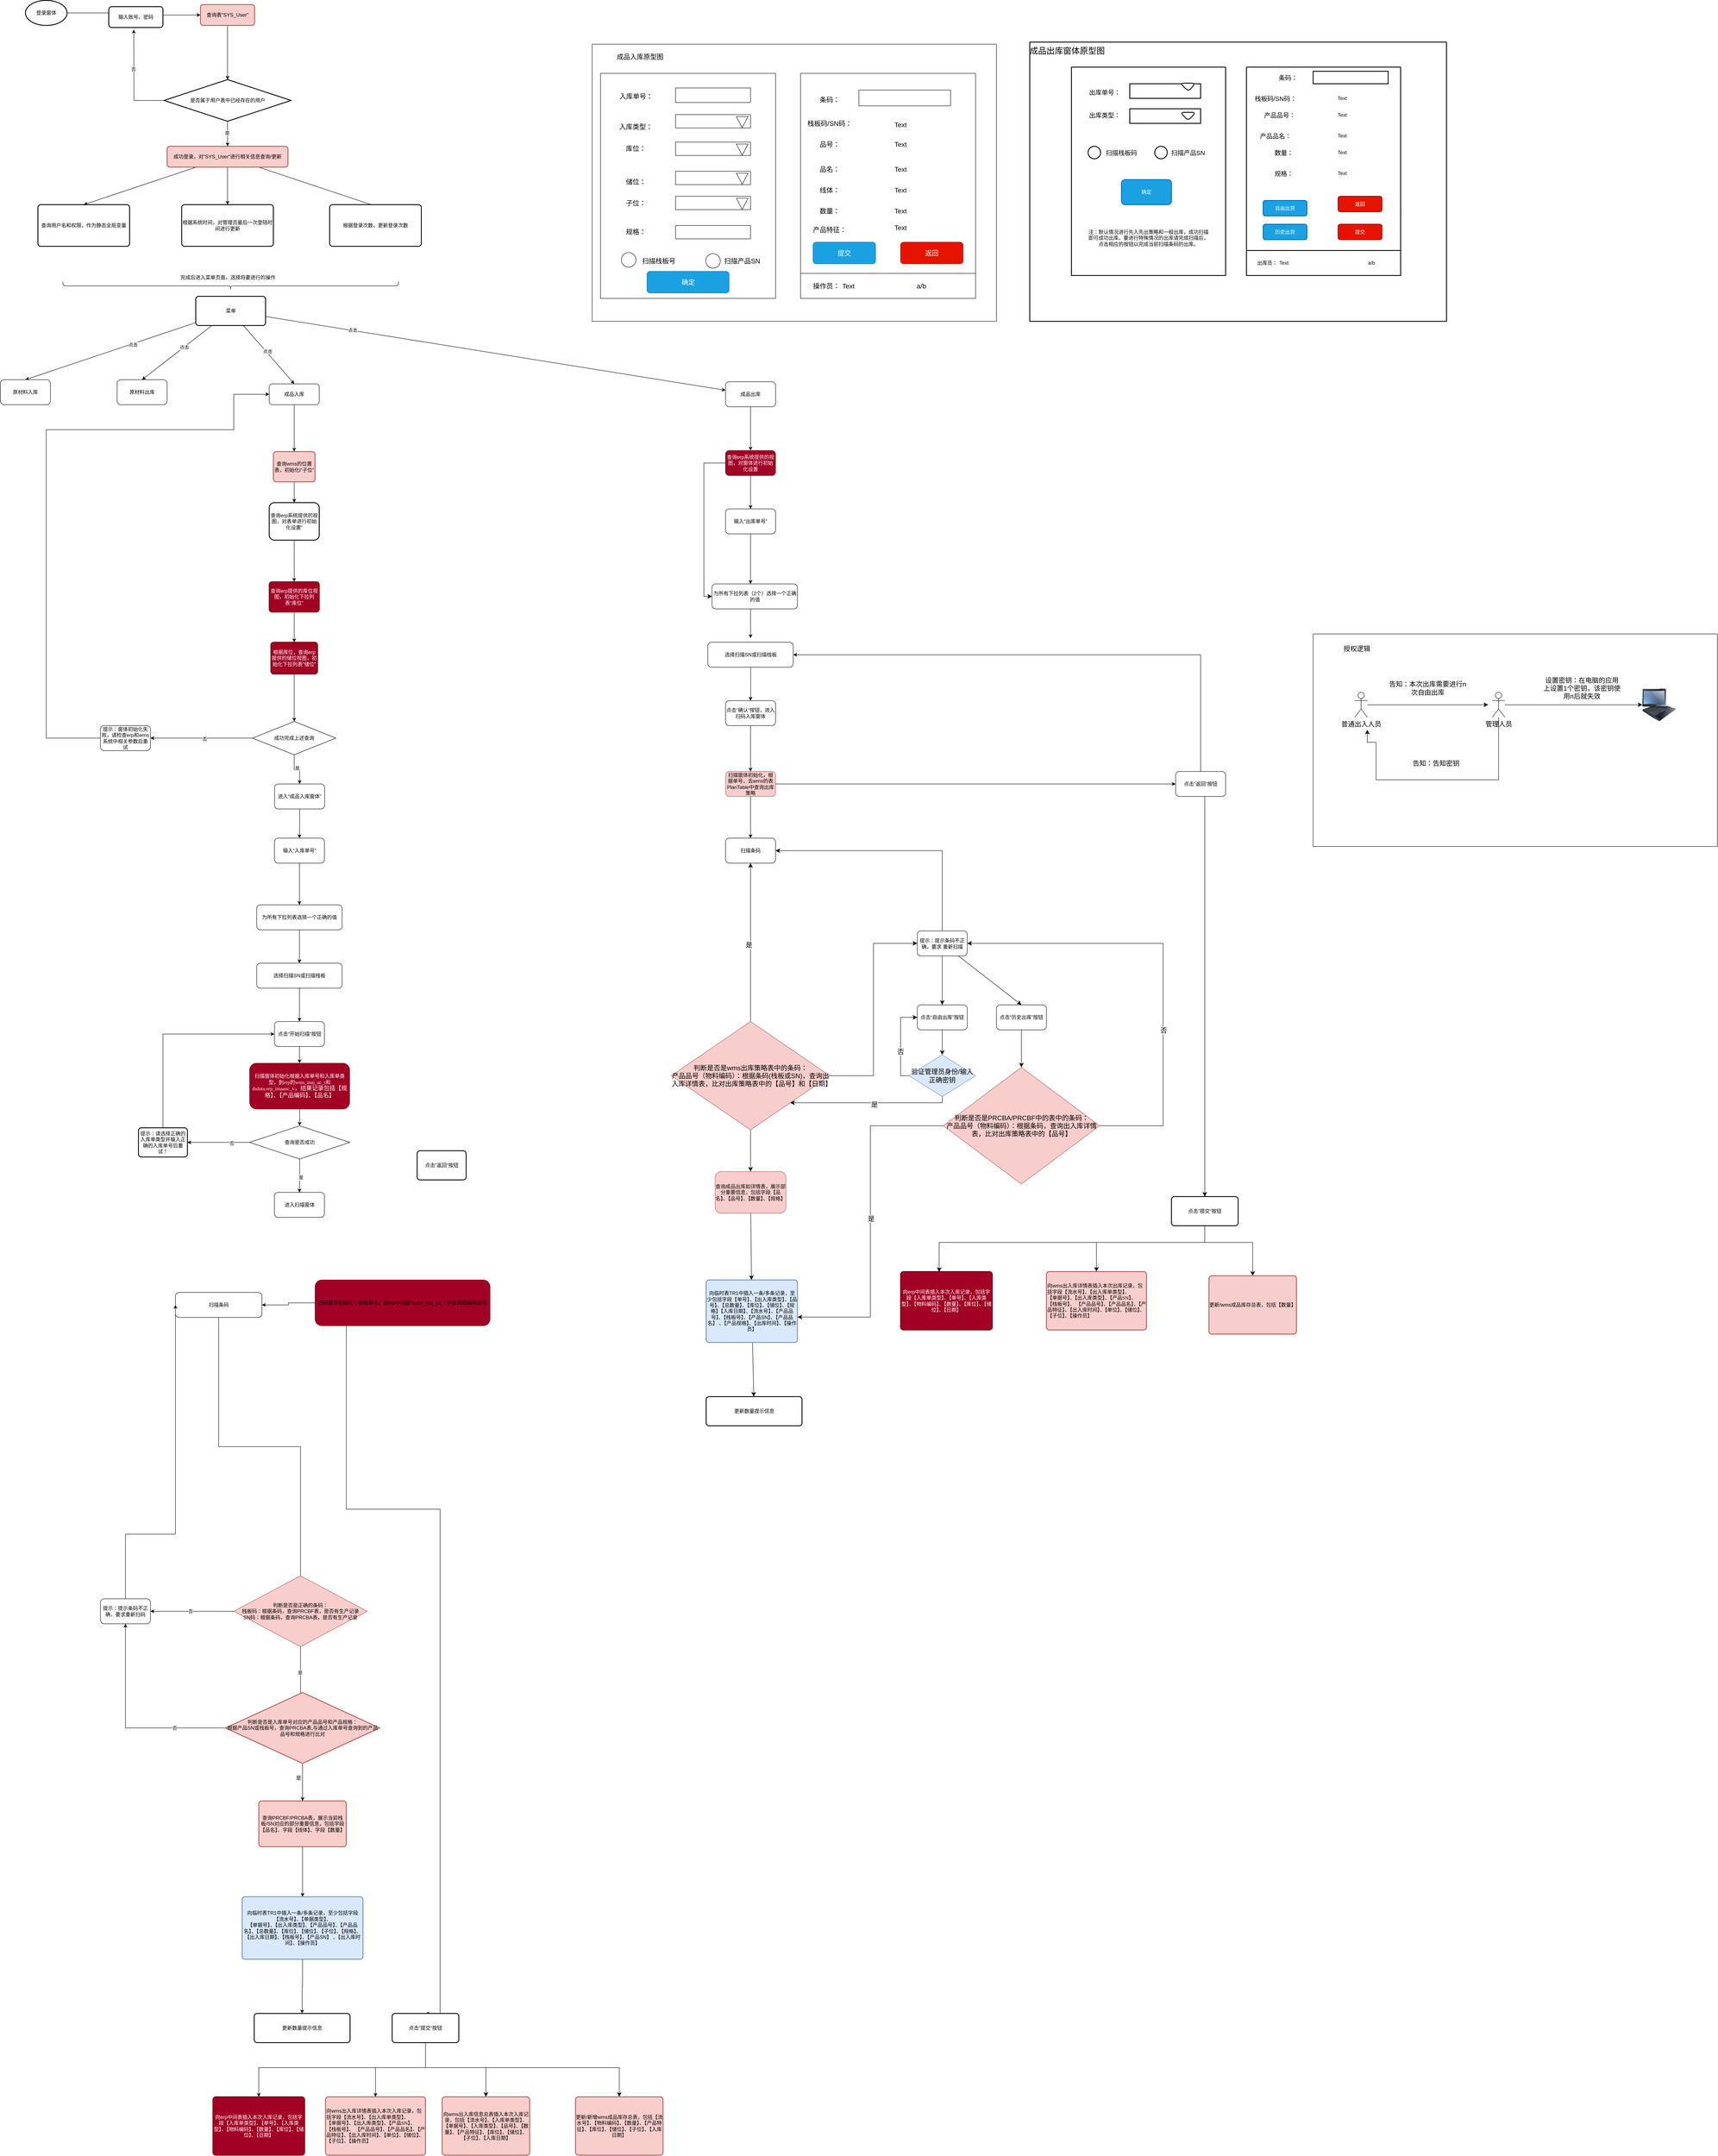 <mxfile version="21.7.2" type="github">
  <diagram name="第 1 页" id="gP-GAG-As_m-BsAceOYe">
    <mxGraphModel dx="722" dy="873" grid="1" gridSize="10" guides="1" tooltips="1" connect="1" arrows="1" fold="1" page="1" pageScale="1" pageWidth="1920" pageHeight="1200" math="0" shadow="0">
      <root>
        <mxCell id="0" />
        <mxCell id="1" parent="0" />
        <mxCell id="GyoaZ1GiV-DFvbZTcCoe-3" value="" style="edgeStyle=orthogonalEdgeStyle;rounded=0;orthogonalLoop=1;jettySize=auto;html=1;entryX=0;entryY=0.5;entryDx=0;entryDy=0;" parent="1" source="GyoaZ1GiV-DFvbZTcCoe-1" target="GyoaZ1GiV-DFvbZTcCoe-2" edge="1">
          <mxGeometry relative="1" as="geometry" />
        </mxCell>
        <mxCell id="GyoaZ1GiV-DFvbZTcCoe-1" value="登录窗体" style="strokeWidth=2;html=1;shape=mxgraph.flowchart.start_1;whiteSpace=wrap;" parent="1" vertex="1">
          <mxGeometry x="80" y="50" width="100" height="60" as="geometry" />
        </mxCell>
        <mxCell id="GyoaZ1GiV-DFvbZTcCoe-10" value="" style="edgeStyle=orthogonalEdgeStyle;rounded=0;orthogonalLoop=1;jettySize=auto;html=1;entryX=0.5;entryY=0;entryDx=0;entryDy=0;entryPerimeter=0;" parent="1" source="GyoaZ1GiV-DFvbZTcCoe-2" target="GyoaZ1GiV-DFvbZTcCoe-7" edge="1">
          <mxGeometry relative="1" as="geometry" />
        </mxCell>
        <mxCell id="GyoaZ1GiV-DFvbZTcCoe-2" value="查询表&quot;SYS_User&quot;" style="rounded=1;whiteSpace=wrap;html=1;absoluteArcSize=1;arcSize=14;strokeWidth=2;fillColor=#f8cecc;strokeColor=#b85450;" parent="1" vertex="1">
          <mxGeometry x="500" y="60" width="130" height="50" as="geometry" />
        </mxCell>
        <mxCell id="GyoaZ1GiV-DFvbZTcCoe-4" value="输入账号、密码" style="rounded=1;whiteSpace=wrap;html=1;absoluteArcSize=1;arcSize=14;strokeWidth=2;" parent="1" vertex="1">
          <mxGeometry x="280" y="65" width="130" height="50" as="geometry" />
        </mxCell>
        <mxCell id="GyoaZ1GiV-DFvbZTcCoe-8" value="" style="edgeStyle=orthogonalEdgeStyle;rounded=0;orthogonalLoop=1;jettySize=auto;html=1;" parent="1" source="GyoaZ1GiV-DFvbZTcCoe-7" edge="1">
          <mxGeometry relative="1" as="geometry">
            <mxPoint x="340" y="120" as="targetPoint" />
          </mxGeometry>
        </mxCell>
        <mxCell id="GyoaZ1GiV-DFvbZTcCoe-9" value="否" style="edgeLabel;html=1;align=center;verticalAlign=middle;resizable=0;points=[];" parent="GyoaZ1GiV-DFvbZTcCoe-8" vertex="1" connectable="0">
          <mxGeometry x="0.21" y="2" relative="1" as="geometry">
            <mxPoint y="-1" as="offset" />
          </mxGeometry>
        </mxCell>
        <mxCell id="GyoaZ1GiV-DFvbZTcCoe-12" value="" style="edgeStyle=orthogonalEdgeStyle;rounded=0;orthogonalLoop=1;jettySize=auto;html=1;entryX=0.5;entryY=0;entryDx=0;entryDy=0;" parent="1" source="GyoaZ1GiV-DFvbZTcCoe-7" target="GyoaZ1GiV-DFvbZTcCoe-11" edge="1">
          <mxGeometry relative="1" as="geometry" />
        </mxCell>
        <mxCell id="GyoaZ1GiV-DFvbZTcCoe-13" value="是" style="edgeLabel;html=1;align=center;verticalAlign=middle;resizable=0;points=[];" parent="GyoaZ1GiV-DFvbZTcCoe-12" vertex="1" connectable="0">
          <mxGeometry x="-0.083" y="-1" relative="1" as="geometry">
            <mxPoint as="offset" />
          </mxGeometry>
        </mxCell>
        <mxCell id="GyoaZ1GiV-DFvbZTcCoe-7" value="是否属于用户表中已经存在的用户" style="strokeWidth=2;html=1;shape=mxgraph.flowchart.decision;whiteSpace=wrap;" parent="1" vertex="1">
          <mxGeometry x="412.5" y="240" width="305" height="100" as="geometry" />
        </mxCell>
        <mxCell id="GyoaZ1GiV-DFvbZTcCoe-17" value="" style="rounded=0;orthogonalLoop=1;jettySize=auto;html=1;entryX=0.5;entryY=0;entryDx=0;entryDy=0;" parent="1" source="GyoaZ1GiV-DFvbZTcCoe-11" target="GyoaZ1GiV-DFvbZTcCoe-14" edge="1">
          <mxGeometry relative="1" as="geometry" />
        </mxCell>
        <mxCell id="GyoaZ1GiV-DFvbZTcCoe-18" value="" style="rounded=0;orthogonalLoop=1;jettySize=auto;html=1;" parent="1" source="GyoaZ1GiV-DFvbZTcCoe-11" target="GyoaZ1GiV-DFvbZTcCoe-15" edge="1">
          <mxGeometry relative="1" as="geometry" />
        </mxCell>
        <mxCell id="GyoaZ1GiV-DFvbZTcCoe-19" value="" style="rounded=0;orthogonalLoop=1;jettySize=auto;html=1;entryX=0.543;entryY=0.067;entryDx=0;entryDy=0;entryPerimeter=0;" parent="1" source="GyoaZ1GiV-DFvbZTcCoe-11" target="GyoaZ1GiV-DFvbZTcCoe-16" edge="1">
          <mxGeometry relative="1" as="geometry" />
        </mxCell>
        <mxCell id="GyoaZ1GiV-DFvbZTcCoe-11" value="成功登录，对”SYS_User“进行相关信息查询/更新" style="rounded=1;whiteSpace=wrap;html=1;absoluteArcSize=1;arcSize=14;strokeWidth=2;fillColor=#f8cecc;strokeColor=#b85450;" parent="1" vertex="1">
          <mxGeometry x="420" y="400" width="290" height="50" as="geometry" />
        </mxCell>
        <mxCell id="GyoaZ1GiV-DFvbZTcCoe-14" value="查询用户名和权限，作为静态全局变量" style="rounded=1;whiteSpace=wrap;html=1;absoluteArcSize=1;arcSize=14;strokeWidth=2;" parent="1" vertex="1">
          <mxGeometry x="110" y="540" width="220" height="100" as="geometry" />
        </mxCell>
        <mxCell id="GyoaZ1GiV-DFvbZTcCoe-15" value="根据系统时间，对管理员最后一次登陆时间进行更新" style="rounded=1;whiteSpace=wrap;html=1;absoluteArcSize=1;arcSize=14;strokeWidth=2;" parent="1" vertex="1">
          <mxGeometry x="455" y="540" width="220" height="100" as="geometry" />
        </mxCell>
        <mxCell id="GyoaZ1GiV-DFvbZTcCoe-16" value="根据登录次数，更新登录次数" style="rounded=1;whiteSpace=wrap;html=1;absoluteArcSize=1;arcSize=14;strokeWidth=2;" parent="1" vertex="1">
          <mxGeometry x="810" y="540" width="220" height="100" as="geometry" />
        </mxCell>
        <mxCell id="GyoaZ1GiV-DFvbZTcCoe-32" value="" style="rounded=0;orthogonalLoop=1;jettySize=auto;html=1;entryX=0.5;entryY=0;entryDx=0;entryDy=0;" parent="1" source="GyoaZ1GiV-DFvbZTcCoe-20" target="GyoaZ1GiV-DFvbZTcCoe-26" edge="1">
          <mxGeometry relative="1" as="geometry" />
        </mxCell>
        <mxCell id="6pB2F_9buZ500yeAjsdP-10" value="点击" style="edgeLabel;html=1;align=center;verticalAlign=middle;resizable=0;points=[];" vertex="1" connectable="0" parent="GyoaZ1GiV-DFvbZTcCoe-32">
          <mxGeometry x="-0.265" y="2" relative="1" as="geometry">
            <mxPoint x="-1" as="offset" />
          </mxGeometry>
        </mxCell>
        <mxCell id="GyoaZ1GiV-DFvbZTcCoe-33" value="" style="rounded=0;orthogonalLoop=1;jettySize=auto;html=1;entryX=0.5;entryY=0;entryDx=0;entryDy=0;" parent="1" source="GyoaZ1GiV-DFvbZTcCoe-20" target="GyoaZ1GiV-DFvbZTcCoe-27" edge="1">
          <mxGeometry relative="1" as="geometry" />
        </mxCell>
        <mxCell id="6pB2F_9buZ500yeAjsdP-11" value="点击" style="edgeLabel;html=1;align=center;verticalAlign=middle;resizable=0;points=[];" vertex="1" connectable="0" parent="GyoaZ1GiV-DFvbZTcCoe-33">
          <mxGeometry x="-0.204" relative="1" as="geometry">
            <mxPoint as="offset" />
          </mxGeometry>
        </mxCell>
        <mxCell id="GyoaZ1GiV-DFvbZTcCoe-34" value="" style="rounded=0;orthogonalLoop=1;jettySize=auto;html=1;entryX=0.5;entryY=0;entryDx=0;entryDy=0;" parent="1" source="GyoaZ1GiV-DFvbZTcCoe-20" target="GyoaZ1GiV-DFvbZTcCoe-28" edge="1">
          <mxGeometry relative="1" as="geometry" />
        </mxCell>
        <mxCell id="6pB2F_9buZ500yeAjsdP-12" value="点击" style="edgeLabel;html=1;align=center;verticalAlign=middle;resizable=0;points=[];" vertex="1" connectable="0" parent="GyoaZ1GiV-DFvbZTcCoe-34">
          <mxGeometry x="-0.085" y="3" relative="1" as="geometry">
            <mxPoint as="offset" />
          </mxGeometry>
        </mxCell>
        <mxCell id="GyoaZ1GiV-DFvbZTcCoe-92" style="rounded=0;orthogonalLoop=1;jettySize=auto;html=1;fontFamily=Helvetica;fontSize=12;fontColor=default;" parent="1" source="GyoaZ1GiV-DFvbZTcCoe-20" target="GyoaZ1GiV-DFvbZTcCoe-29" edge="1">
          <mxGeometry relative="1" as="geometry" />
        </mxCell>
        <mxCell id="6pB2F_9buZ500yeAjsdP-13" value="点击" style="edgeLabel;html=1;align=center;verticalAlign=middle;resizable=0;points=[];" vertex="1" connectable="0" parent="GyoaZ1GiV-DFvbZTcCoe-92">
          <mxGeometry x="-0.622" y="1" relative="1" as="geometry">
            <mxPoint as="offset" />
          </mxGeometry>
        </mxCell>
        <mxCell id="GyoaZ1GiV-DFvbZTcCoe-20" value="菜单" style="rounded=1;whiteSpace=wrap;html=1;absoluteArcSize=1;arcSize=14;strokeWidth=2;" parent="1" vertex="1">
          <mxGeometry x="488.75" y="760" width="167.5" height="70" as="geometry" />
        </mxCell>
        <mxCell id="GyoaZ1GiV-DFvbZTcCoe-22" value="" style="shape=curlyBracket;whiteSpace=wrap;html=1;rounded=1;labelPosition=left;verticalLabelPosition=middle;align=right;verticalAlign=middle;rotation=-90;" parent="1" vertex="1">
          <mxGeometry x="562.5" y="332.5" width="20" height="805" as="geometry" />
        </mxCell>
        <mxCell id="GyoaZ1GiV-DFvbZTcCoe-24" value="完成后进入菜单页面，选择将要进行的操作" style="text;html=1;strokeColor=none;fillColor=none;align=center;verticalAlign=middle;whiteSpace=wrap;rounded=0;" parent="1" vertex="1">
          <mxGeometry x="412" y="700" width="308" height="30" as="geometry" />
        </mxCell>
        <mxCell id="GyoaZ1GiV-DFvbZTcCoe-26" value="原材料入库" style="rounded=1;whiteSpace=wrap;html=1;" parent="1" vertex="1">
          <mxGeometry x="20" y="960" width="120" height="60" as="geometry" />
        </mxCell>
        <mxCell id="GyoaZ1GiV-DFvbZTcCoe-27" value="原材料出库" style="rounded=1;whiteSpace=wrap;html=1;" parent="1" vertex="1">
          <mxGeometry x="300" y="960" width="120" height="60" as="geometry" />
        </mxCell>
        <mxCell id="6pB2F_9buZ500yeAjsdP-29" style="edgeStyle=orthogonalEdgeStyle;rounded=0;orthogonalLoop=1;jettySize=auto;html=1;" edge="1" parent="1" source="GyoaZ1GiV-DFvbZTcCoe-28" target="GyoaZ1GiV-DFvbZTcCoe-87">
          <mxGeometry relative="1" as="geometry" />
        </mxCell>
        <mxCell id="GyoaZ1GiV-DFvbZTcCoe-28" value="成品入库" style="rounded=1;whiteSpace=wrap;html=1;" parent="1" vertex="1">
          <mxGeometry x="665" y="970" width="120" height="50" as="geometry" />
        </mxCell>
        <mxCell id="GyoaZ1GiV-DFvbZTcCoe-162" style="edgeStyle=orthogonalEdgeStyle;rounded=0;orthogonalLoop=1;jettySize=auto;html=1;fontFamily=Helvetica;fontSize=12;fontColor=default;" parent="1" source="GyoaZ1GiV-DFvbZTcCoe-29" target="GyoaZ1GiV-DFvbZTcCoe-161" edge="1">
          <mxGeometry relative="1" as="geometry" />
        </mxCell>
        <mxCell id="GyoaZ1GiV-DFvbZTcCoe-29" value="成品出库" style="rounded=1;whiteSpace=wrap;html=1;" parent="1" vertex="1">
          <mxGeometry x="1760" y="965" width="120" height="60" as="geometry" />
        </mxCell>
        <mxCell id="6pB2F_9buZ500yeAjsdP-7" style="edgeStyle=orthogonalEdgeStyle;rounded=0;orthogonalLoop=1;jettySize=auto;html=1;" edge="1" parent="1" source="GyoaZ1GiV-DFvbZTcCoe-37" target="6pB2F_9buZ500yeAjsdP-3">
          <mxGeometry relative="1" as="geometry" />
        </mxCell>
        <mxCell id="GyoaZ1GiV-DFvbZTcCoe-37" value="&lt;font style=&quot;vertical-align: inherit;&quot;&gt;&lt;font style=&quot;vertical-align: inherit;&quot;&gt;&lt;font style=&quot;vertical-align: inherit;&quot;&gt;&lt;font style=&quot;vertical-align: inherit;&quot;&gt;&lt;font style=&quot;vertical-align: inherit;&quot;&gt;&lt;font style=&quot;vertical-align: inherit;&quot;&gt;查询erp系统提供的视图，对表单进行初始化设置”&lt;/font&gt;&lt;/font&gt;&lt;/font&gt;&lt;/font&gt;&lt;/font&gt;&lt;/font&gt;" style="rounded=1;whiteSpace=wrap;html=1;arcSize=14;strokeWidth=2;" parent="1" vertex="1">
          <mxGeometry x="665" y="1255" width="120" height="90" as="geometry" />
        </mxCell>
        <mxCell id="GyoaZ1GiV-DFvbZTcCoe-42" value="" style="edgeStyle=orthogonalEdgeStyle;rounded=0;orthogonalLoop=1;jettySize=auto;html=1;" parent="1" source="GyoaZ1GiV-DFvbZTcCoe-39" target="GyoaZ1GiV-DFvbZTcCoe-41" edge="1">
          <mxGeometry relative="1" as="geometry" />
        </mxCell>
        <mxCell id="GyoaZ1GiV-DFvbZTcCoe-39" value="输入“入库单号”" style="rounded=1;whiteSpace=wrap;html=1;" parent="1" vertex="1">
          <mxGeometry x="677.5" y="2060" width="120" height="60" as="geometry" />
        </mxCell>
        <mxCell id="GyoaZ1GiV-DFvbZTcCoe-44" value="" style="edgeStyle=orthogonalEdgeStyle;rounded=0;orthogonalLoop=1;jettySize=auto;html=1;" parent="1" source="GyoaZ1GiV-DFvbZTcCoe-41" target="GyoaZ1GiV-DFvbZTcCoe-43" edge="1">
          <mxGeometry relative="1" as="geometry" />
        </mxCell>
        <mxCell id="GyoaZ1GiV-DFvbZTcCoe-41" value="为所有下拉列表选择一个正确的值" style="rounded=1;whiteSpace=wrap;html=1;" parent="1" vertex="1">
          <mxGeometry x="635" y="2220" width="205" height="60" as="geometry" />
        </mxCell>
        <mxCell id="6pB2F_9buZ500yeAjsdP-32" style="edgeStyle=orthogonalEdgeStyle;rounded=0;orthogonalLoop=1;jettySize=auto;html=1;" edge="1" parent="1" source="GyoaZ1GiV-DFvbZTcCoe-43" target="GyoaZ1GiV-DFvbZTcCoe-45">
          <mxGeometry relative="1" as="geometry" />
        </mxCell>
        <mxCell id="GyoaZ1GiV-DFvbZTcCoe-43" value="选择扫描SN或扫描栈板" style="rounded=1;whiteSpace=wrap;html=1;" parent="1" vertex="1">
          <mxGeometry x="635" y="2360" width="205" height="60" as="geometry" />
        </mxCell>
        <mxCell id="6pB2F_9buZ500yeAjsdP-34" style="edgeStyle=orthogonalEdgeStyle;rounded=0;orthogonalLoop=1;jettySize=auto;html=1;" edge="1" parent="1" source="GyoaZ1GiV-DFvbZTcCoe-45" target="6pB2F_9buZ500yeAjsdP-33">
          <mxGeometry relative="1" as="geometry" />
        </mxCell>
        <mxCell id="GyoaZ1GiV-DFvbZTcCoe-45" value="点击“开始扫描“按钮" style="rounded=1;whiteSpace=wrap;html=1;" parent="1" vertex="1">
          <mxGeometry x="677.5" y="2500" width="120" height="60" as="geometry" />
        </mxCell>
        <mxCell id="GyoaZ1GiV-DFvbZTcCoe-50" value="" style="edgeStyle=orthogonalEdgeStyle;rounded=0;orthogonalLoop=1;jettySize=auto;html=1;" parent="1" source="GyoaZ1GiV-DFvbZTcCoe-47" target="GyoaZ1GiV-DFvbZTcCoe-49" edge="1">
          <mxGeometry relative="1" as="geometry" />
        </mxCell>
        <mxCell id="GyoaZ1GiV-DFvbZTcCoe-80" style="edgeStyle=orthogonalEdgeStyle;rounded=0;orthogonalLoop=1;jettySize=auto;html=1;entryX=0.5;entryY=0;entryDx=0;entryDy=0;fontFamily=Helvetica;fontSize=12;fontColor=default;" parent="1" source="GyoaZ1GiV-DFvbZTcCoe-47" target="GyoaZ1GiV-DFvbZTcCoe-78" edge="1">
          <mxGeometry relative="1" as="geometry">
            <Array as="points">
              <mxPoint x="850" y="3670" />
              <mxPoint x="1075" y="3670" />
            </Array>
          </mxGeometry>
        </mxCell>
        <mxCell id="GyoaZ1GiV-DFvbZTcCoe-47" value="扫码窗体初始化：根据单号，去erp中间表”wms_inaj_uc_t“中查询规格和品号" style="rounded=1;whiteSpace=wrap;html=1;fillColor=#a20025;strokeColor=#6F0000;" parent="1" vertex="1">
          <mxGeometry x="775" y="3120" width="420" height="110" as="geometry" />
        </mxCell>
        <mxCell id="GyoaZ1GiV-DFvbZTcCoe-53" value="" style="edgeStyle=orthogonalEdgeStyle;rounded=0;orthogonalLoop=1;jettySize=auto;html=1;entryX=0.5;entryY=0.118;entryDx=0;entryDy=0;entryPerimeter=0;" parent="1" source="GyoaZ1GiV-DFvbZTcCoe-49" target="GyoaZ1GiV-DFvbZTcCoe-51" edge="1">
          <mxGeometry relative="1" as="geometry" />
        </mxCell>
        <mxCell id="GyoaZ1GiV-DFvbZTcCoe-49" value="扫描条码" style="rounded=1;whiteSpace=wrap;html=1;" parent="1" vertex="1">
          <mxGeometry x="440" y="3150" width="207.5" height="60" as="geometry" />
        </mxCell>
        <mxCell id="GyoaZ1GiV-DFvbZTcCoe-57" value="" style="edgeStyle=orthogonalEdgeStyle;rounded=0;orthogonalLoop=1;jettySize=auto;html=1;entryX=1;entryY=0.5;entryDx=0;entryDy=0;" parent="1" source="GyoaZ1GiV-DFvbZTcCoe-51" target="GyoaZ1GiV-DFvbZTcCoe-56" edge="1">
          <mxGeometry relative="1" as="geometry" />
        </mxCell>
        <mxCell id="GyoaZ1GiV-DFvbZTcCoe-59" value="否" style="edgeLabel;html=1;align=center;verticalAlign=middle;resizable=0;points=[];" parent="GyoaZ1GiV-DFvbZTcCoe-57" vertex="1" connectable="0">
          <mxGeometry x="0.046" relative="1" as="geometry">
            <mxPoint as="offset" />
          </mxGeometry>
        </mxCell>
        <mxCell id="GyoaZ1GiV-DFvbZTcCoe-66" value="" style="edgeStyle=orthogonalEdgeStyle;rounded=0;orthogonalLoop=1;jettySize=auto;html=1;entryX=0.488;entryY=0.147;entryDx=0;entryDy=0;entryPerimeter=0;" parent="1" source="GyoaZ1GiV-DFvbZTcCoe-51" target="GyoaZ1GiV-DFvbZTcCoe-65" edge="1">
          <mxGeometry relative="1" as="geometry" />
        </mxCell>
        <mxCell id="GyoaZ1GiV-DFvbZTcCoe-67" value="是" style="edgeLabel;html=1;align=center;verticalAlign=middle;resizable=0;points=[];" parent="GyoaZ1GiV-DFvbZTcCoe-66" vertex="1" connectable="0">
          <mxGeometry x="-0.076" y="-2" relative="1" as="geometry">
            <mxPoint as="offset" />
          </mxGeometry>
        </mxCell>
        <mxCell id="GyoaZ1GiV-DFvbZTcCoe-51" value="判断是否是正确的条码：&lt;br&gt;栈板码：根据条码，查询PRCBF表，是否有生产记录&lt;br&gt;SN码：根据条码，查询PRCBA表，是否有生产记录" style="rhombus;whiteSpace=wrap;html=1;fillColor=#f8cecc;strokeColor=#b85450;" parent="1" vertex="1">
          <mxGeometry x="580" y="3830" width="320" height="170" as="geometry" />
        </mxCell>
        <mxCell id="GyoaZ1GiV-DFvbZTcCoe-58" value="" style="edgeStyle=orthogonalEdgeStyle;rounded=0;orthogonalLoop=1;jettySize=auto;html=1;entryX=0;entryY=0.5;entryDx=0;entryDy=0;" parent="1" source="GyoaZ1GiV-DFvbZTcCoe-56" target="GyoaZ1GiV-DFvbZTcCoe-49" edge="1">
          <mxGeometry relative="1" as="geometry">
            <Array as="points">
              <mxPoint x="320" y="3730" />
            </Array>
          </mxGeometry>
        </mxCell>
        <mxCell id="GyoaZ1GiV-DFvbZTcCoe-56" value="提示：提示条码不正确，要求重新扫码" style="rounded=1;whiteSpace=wrap;html=1;" parent="1" vertex="1">
          <mxGeometry x="260" y="3885" width="120" height="60" as="geometry" />
        </mxCell>
        <mxCell id="GyoaZ1GiV-DFvbZTcCoe-68" value="" style="edgeStyle=orthogonalEdgeStyle;rounded=0;orthogonalLoop=1;jettySize=auto;html=1;" parent="1" source="GyoaZ1GiV-DFvbZTcCoe-65" target="GyoaZ1GiV-DFvbZTcCoe-56" edge="1">
          <mxGeometry relative="1" as="geometry" />
        </mxCell>
        <mxCell id="GyoaZ1GiV-DFvbZTcCoe-69" value="否" style="edgeLabel;html=1;align=center;verticalAlign=middle;resizable=0;points=[];" parent="GyoaZ1GiV-DFvbZTcCoe-68" vertex="1" connectable="0">
          <mxGeometry x="-0.499" relative="1" as="geometry">
            <mxPoint as="offset" />
          </mxGeometry>
        </mxCell>
        <mxCell id="GyoaZ1GiV-DFvbZTcCoe-71" value="" style="edgeStyle=orthogonalEdgeStyle;rounded=0;orthogonalLoop=1;jettySize=auto;html=1;entryX=0.5;entryY=0;entryDx=0;entryDy=0;" parent="1" source="GyoaZ1GiV-DFvbZTcCoe-65" target="GyoaZ1GiV-DFvbZTcCoe-70" edge="1">
          <mxGeometry relative="1" as="geometry" />
        </mxCell>
        <mxCell id="GyoaZ1GiV-DFvbZTcCoe-72" value="是" style="edgeLabel;html=1;align=center;verticalAlign=middle;resizable=0;points=[];fontSize=12;fontFamily=Helvetica;fontColor=default;" parent="GyoaZ1GiV-DFvbZTcCoe-71" vertex="1" connectable="0">
          <mxGeometry x="-0.217" y="-10" relative="1" as="geometry">
            <mxPoint as="offset" />
          </mxGeometry>
        </mxCell>
        <mxCell id="GyoaZ1GiV-DFvbZTcCoe-65" value="判断是否是入库单号对应的产品品号和产品规格：&lt;br&gt;根据产品SN或栈板号，查询PRCBA表,与通过入库单号查询到的产品品号和规格进行比对" style="strokeWidth=2;html=1;shape=mxgraph.flowchart.decision;whiteSpace=wrap;fillColor=#f8cecc;strokeColor=#b85450;" parent="1" vertex="1">
          <mxGeometry x="560" y="4110" width="370" height="170" as="geometry" />
        </mxCell>
        <mxCell id="GyoaZ1GiV-DFvbZTcCoe-75" style="edgeStyle=orthogonalEdgeStyle;rounded=0;orthogonalLoop=1;jettySize=auto;html=1;fontFamily=Helvetica;fontSize=12;fontColor=default;" parent="1" source="GyoaZ1GiV-DFvbZTcCoe-70" target="GyoaZ1GiV-DFvbZTcCoe-74" edge="1">
          <mxGeometry relative="1" as="geometry" />
        </mxCell>
        <mxCell id="GyoaZ1GiV-DFvbZTcCoe-70" value="查询PRCBF/PRCBA表，展示当前栈板/SN对应的部分重要信息，包括字段【品名】、字段【线体】、字段【数量】" style="rounded=1;whiteSpace=wrap;html=1;absoluteArcSize=1;arcSize=14;strokeWidth=2;fillColor=#f8cecc;strokeColor=#b85450;" parent="1" vertex="1">
          <mxGeometry x="640" y="4370" width="210" height="110" as="geometry" />
        </mxCell>
        <mxCell id="GyoaZ1GiV-DFvbZTcCoe-73" value="更新数量提示信息" style="rounded=1;whiteSpace=wrap;html=1;absoluteArcSize=1;arcSize=14;strokeWidth=2;fontFamily=Helvetica;fontSize=12;" parent="1" vertex="1">
          <mxGeometry x="629" y="4880" width="230" height="70" as="geometry" />
        </mxCell>
        <mxCell id="GyoaZ1GiV-DFvbZTcCoe-77" style="edgeStyle=orthogonalEdgeStyle;rounded=0;orthogonalLoop=1;jettySize=auto;html=1;entryX=0.5;entryY=0;entryDx=0;entryDy=0;fontFamily=Helvetica;fontSize=12;fontColor=default;" parent="1" source="GyoaZ1GiV-DFvbZTcCoe-74" target="GyoaZ1GiV-DFvbZTcCoe-73" edge="1">
          <mxGeometry relative="1" as="geometry" />
        </mxCell>
        <mxCell id="GyoaZ1GiV-DFvbZTcCoe-74" value="向临时表TR1中插入一条/多条记录，至少包括字段【流水号】、【单据类型】、&lt;br&gt;【单据号】、【出入库类型】、【产品品号】、【产品品名】、【总数量】、【库位】、【储位】、【子位】、【规格】、【出入库日期】、【栈板号】、【产品SN】 、【出入库时间】、【操作员】" style="rounded=1;whiteSpace=wrap;html=1;absoluteArcSize=1;arcSize=14;strokeWidth=2;strokeColor=#6c8ebf;fontFamily=Helvetica;fontSize=12;fillColor=#dae8fc;" parent="1" vertex="1">
          <mxGeometry x="600" y="4600" width="290" height="150" as="geometry" />
        </mxCell>
        <mxCell id="GyoaZ1GiV-DFvbZTcCoe-83" style="edgeStyle=orthogonalEdgeStyle;rounded=0;orthogonalLoop=1;jettySize=auto;html=1;entryX=0.5;entryY=0;entryDx=0;entryDy=0;fontFamily=Helvetica;fontSize=12;fontColor=default;" parent="1" source="GyoaZ1GiV-DFvbZTcCoe-78" target="GyoaZ1GiV-DFvbZTcCoe-81" edge="1">
          <mxGeometry relative="1" as="geometry">
            <Array as="points">
              <mxPoint x="1040" y="5010" />
              <mxPoint x="640" y="5010" />
            </Array>
          </mxGeometry>
        </mxCell>
        <mxCell id="GyoaZ1GiV-DFvbZTcCoe-84" style="edgeStyle=orthogonalEdgeStyle;rounded=0;orthogonalLoop=1;jettySize=auto;html=1;entryX=0.5;entryY=0;entryDx=0;entryDy=0;fontFamily=Helvetica;fontSize=12;fontColor=default;" parent="1" source="GyoaZ1GiV-DFvbZTcCoe-78" target="GyoaZ1GiV-DFvbZTcCoe-82" edge="1">
          <mxGeometry relative="1" as="geometry">
            <Array as="points">
              <mxPoint x="1040" y="5010" />
              <mxPoint x="920" y="5010" />
            </Array>
          </mxGeometry>
        </mxCell>
        <mxCell id="e45HLcg-rojvd4V5L_27-9" style="edgeStyle=orthogonalEdgeStyle;rounded=0;orthogonalLoop=1;jettySize=auto;html=1;entryX=0.5;entryY=0;entryDx=0;entryDy=0;fontSize=12;startSize=8;endSize=8;" parent="1" source="GyoaZ1GiV-DFvbZTcCoe-78" target="GyoaZ1GiV-DFvbZTcCoe-85" edge="1">
          <mxGeometry relative="1" as="geometry">
            <Array as="points">
              <mxPoint x="1040" y="5010" />
              <mxPoint x="1185" y="5010" />
            </Array>
          </mxGeometry>
        </mxCell>
        <mxCell id="e45HLcg-rojvd4V5L_27-37" style="edgeStyle=orthogonalEdgeStyle;rounded=0;orthogonalLoop=1;jettySize=auto;html=1;entryX=0.5;entryY=0;entryDx=0;entryDy=0;fontSize=12;startSize=8;endSize=8;" parent="1" source="GyoaZ1GiV-DFvbZTcCoe-78" target="e45HLcg-rojvd4V5L_27-3" edge="1">
          <mxGeometry relative="1" as="geometry">
            <Array as="points">
              <mxPoint x="1040" y="5010" />
              <mxPoint x="1505" y="5010" />
            </Array>
          </mxGeometry>
        </mxCell>
        <mxCell id="GyoaZ1GiV-DFvbZTcCoe-78" value="点击”提交“按钮" style="rounded=1;whiteSpace=wrap;html=1;absoluteArcSize=1;arcSize=14;strokeWidth=2;fontFamily=Helvetica;fontSize=12;" parent="1" vertex="1">
          <mxGeometry x="960" y="4880" width="160" height="70" as="geometry" />
        </mxCell>
        <mxCell id="GyoaZ1GiV-DFvbZTcCoe-81" value="向erp中间表插入本次入库记录，包括字段【入库单类型】、【单号】、【入库类型】、【物料编码】、【数量】、【库位】、【储位】、【日期】" style="rounded=1;whiteSpace=wrap;html=1;absoluteArcSize=1;arcSize=14;strokeWidth=2;strokeColor=#6F0000;fontFamily=Helvetica;fontSize=12;fillColor=#a20025;fontColor=#ffffff;" parent="1" vertex="1">
          <mxGeometry x="530" y="5080" width="220" height="140" as="geometry" />
        </mxCell>
        <mxCell id="GyoaZ1GiV-DFvbZTcCoe-82" value="&lt;div style=&quot;&quot;&gt;&lt;span style=&quot;background-color: initial;&quot;&gt;向wms出入库详情表插入本次入库记录，包括字段【流水号】、【出入库单类型】、&lt;/span&gt;&lt;/div&gt;&lt;div style=&quot;&quot;&gt;&lt;span style=&quot;background-color: initial;&quot;&gt;【单据号】、【出&lt;/span&gt;&lt;font style=&quot;background-color: initial;&quot; face=&quot;宋体&quot;&gt;入库类型】、&lt;/font&gt;&lt;span style=&quot;background-color: initial;&quot;&gt;【&lt;/span&gt;&lt;font style=&quot;background-color: initial;&quot; face=&quot;宋体&quot;&gt;产品&lt;/font&gt;&lt;font style=&quot;background-color: initial;&quot; face=&quot;Calibri&quot;&gt;SN】、 【&lt;/font&gt;&lt;font style=&quot;background-color: initial;&quot; face=&quot;宋体&quot;&gt;栈板号】、 【产品品号】、【产品品名】、【产品特征】、【出入库时间】、【单位】、【储位】、【子位】、【操作员】&lt;/font&gt;&lt;/div&gt;" style="rounded=1;whiteSpace=wrap;html=1;absoluteArcSize=1;arcSize=14;strokeWidth=2;strokeColor=#b85450;fontFamily=Helvetica;fontSize=12;fillColor=#f8cecc;align=left;" parent="1" vertex="1">
          <mxGeometry x="800" y="5080" width="240" height="140" as="geometry" />
        </mxCell>
        <mxCell id="GyoaZ1GiV-DFvbZTcCoe-85" value="向wms出入库信息总表插入本次入库记录，包括【流水号】、【入库单类型】、【单据号】、【入库类型】、【品号】、【数量】、【产品特征】、【库位】、【储位】、【子位】、【入库日期】" style="rounded=1;whiteSpace=wrap;html=1;absoluteArcSize=1;arcSize=14;strokeWidth=2;strokeColor=#b85450;fontFamily=Helvetica;fontSize=12;fillColor=#f8cecc;" parent="1" vertex="1">
          <mxGeometry x="1080" y="5080" width="210" height="140" as="geometry" />
        </mxCell>
        <mxCell id="6pB2F_9buZ500yeAjsdP-1" style="edgeStyle=orthogonalEdgeStyle;rounded=0;orthogonalLoop=1;jettySize=auto;html=1;" edge="1" parent="1" source="GyoaZ1GiV-DFvbZTcCoe-87" target="GyoaZ1GiV-DFvbZTcCoe-37">
          <mxGeometry relative="1" as="geometry" />
        </mxCell>
        <mxCell id="GyoaZ1GiV-DFvbZTcCoe-87" value="&lt;font style=&quot;vertical-align: inherit;&quot;&gt;&lt;font style=&quot;vertical-align: inherit;&quot;&gt;查询wms的位置表，初始化l“子位”&lt;/font&gt;&lt;/font&gt;" style="rounded=1;whiteSpace=wrap;html=1;absoluteArcSize=1;arcSize=14;strokeWidth=2;strokeColor=#b85450;fontFamily=Helvetica;fontSize=12;fillColor=#f8cecc;" parent="1" vertex="1">
          <mxGeometry x="675" y="1132.5" width="100" height="72.5" as="geometry" />
        </mxCell>
        <mxCell id="GyoaZ1GiV-DFvbZTcCoe-94" value="" style="swimlane;startSize=0;rounded=1;strokeColor=default;strokeWidth=2;fontFamily=Helvetica;fontSize=12;fontColor=default;fillColor=default;html=1;" parent="1" vertex="1">
          <mxGeometry x="2590" y="210" width="370" height="500" as="geometry" />
        </mxCell>
        <mxCell id="GyoaZ1GiV-DFvbZTcCoe-95" value="出库单号：" style="text;html=1;strokeColor=none;fillColor=none;align=center;verticalAlign=middle;whiteSpace=wrap;rounded=0;fontSize=15;fontFamily=Helvetica;fontColor=default;" parent="GyoaZ1GiV-DFvbZTcCoe-94" vertex="1">
          <mxGeometry x="40" y="45" width="80" height="30" as="geometry" />
        </mxCell>
        <mxCell id="GyoaZ1GiV-DFvbZTcCoe-96" value="" style="rounded=0;whiteSpace=wrap;html=1;strokeColor=default;strokeWidth=2;fontFamily=Helvetica;fontSize=12;fontColor=default;fillColor=default;" parent="GyoaZ1GiV-DFvbZTcCoe-94" vertex="1">
          <mxGeometry x="140" y="40" width="170" height="35" as="geometry" />
        </mxCell>
        <mxCell id="GyoaZ1GiV-DFvbZTcCoe-97" value="出库类型：" style="text;html=1;strokeColor=none;fillColor=none;align=center;verticalAlign=middle;whiteSpace=wrap;rounded=0;fontSize=15;fontFamily=Helvetica;fontColor=default;" parent="GyoaZ1GiV-DFvbZTcCoe-94" vertex="1">
          <mxGeometry x="40" y="100" width="80" height="30" as="geometry" />
        </mxCell>
        <mxCell id="GyoaZ1GiV-DFvbZTcCoe-98" value="" style="rounded=0;whiteSpace=wrap;html=1;strokeColor=default;strokeWidth=2;fontFamily=Helvetica;fontSize=12;fontColor=default;fillColor=default;" parent="GyoaZ1GiV-DFvbZTcCoe-94" vertex="1">
          <mxGeometry x="140" y="100" width="170" height="35" as="geometry" />
        </mxCell>
        <mxCell id="GyoaZ1GiV-DFvbZTcCoe-99" value="" style="triangle;whiteSpace=wrap;html=1;rounded=1;strokeColor=default;strokeWidth=2;fontFamily=Helvetica;fontSize=12;fontColor=default;fillColor=default;rotation=90;" parent="GyoaZ1GiV-DFvbZTcCoe-94" vertex="1">
          <mxGeometry x="270" y="100" width="20" height="37" as="geometry" />
        </mxCell>
        <mxCell id="GyoaZ1GiV-DFvbZTcCoe-101" value="扫描栈板码" style="text;html=1;strokeColor=none;fillColor=none;align=center;verticalAlign=middle;whiteSpace=wrap;rounded=0;fontSize=15;fontFamily=Helvetica;fontColor=default;" parent="GyoaZ1GiV-DFvbZTcCoe-94" vertex="1">
          <mxGeometry x="80" y="190" width="80" height="30" as="geometry" />
        </mxCell>
        <mxCell id="GyoaZ1GiV-DFvbZTcCoe-102" value="扫描产品SN" style="text;html=1;strokeColor=none;fillColor=none;align=center;verticalAlign=middle;whiteSpace=wrap;rounded=0;fontSize=15;fontFamily=Helvetica;fontColor=default;" parent="GyoaZ1GiV-DFvbZTcCoe-94" vertex="1">
          <mxGeometry x="230" y="190" width="100" height="30" as="geometry" />
        </mxCell>
        <mxCell id="GyoaZ1GiV-DFvbZTcCoe-103" value="" style="ellipse;whiteSpace=wrap;html=1;aspect=fixed;rounded=1;strokeColor=default;strokeWidth=2;fontFamily=Helvetica;fontSize=12;fontColor=default;fillColor=default;" parent="GyoaZ1GiV-DFvbZTcCoe-94" vertex="1">
          <mxGeometry x="40" y="190" width="30" height="30" as="geometry" />
        </mxCell>
        <mxCell id="GyoaZ1GiV-DFvbZTcCoe-104" value="" style="ellipse;whiteSpace=wrap;html=1;aspect=fixed;rounded=1;strokeColor=default;strokeWidth=2;fontFamily=Helvetica;fontSize=12;fontColor=default;fillColor=default;" parent="GyoaZ1GiV-DFvbZTcCoe-94" vertex="1">
          <mxGeometry x="200" y="190" width="30" height="30" as="geometry" />
        </mxCell>
        <mxCell id="GyoaZ1GiV-DFvbZTcCoe-106" value="成品出库窗体原型图" style="text;html=1;strokeColor=none;fillColor=none;align=center;verticalAlign=middle;whiteSpace=wrap;rounded=0;fontSize=20;fontFamily=Helvetica;fontColor=default;" parent="1" vertex="1">
          <mxGeometry x="2480" y="155" width="200" height="30" as="geometry" />
        </mxCell>
        <mxCell id="GyoaZ1GiV-DFvbZTcCoe-107" value="" style="swimlane;startSize=0;rounded=1;strokeColor=default;strokeWidth=2;fontFamily=Helvetica;fontSize=12;fontColor=default;fillColor=default;html=1;" parent="1" vertex="1">
          <mxGeometry x="3010" y="210" width="370" height="500" as="geometry" />
        </mxCell>
        <mxCell id="GyoaZ1GiV-DFvbZTcCoe-119" value="" style="swimlane;startSize=0;rounded=1;strokeColor=default;strokeWidth=2;fontFamily=Helvetica;fontSize=12;fontColor=default;fillColor=default;html=1;" parent="1" vertex="1">
          <mxGeometry x="2490" y="150" width="1000" height="670" as="geometry" />
        </mxCell>
        <mxCell id="GyoaZ1GiV-DFvbZTcCoe-110" value="产品品号：" style="text;html=1;strokeColor=none;fillColor=none;align=center;verticalAlign=middle;whiteSpace=wrap;rounded=0;fontSize=15;fontFamily=Helvetica;fontColor=default;" parent="GyoaZ1GiV-DFvbZTcCoe-119" vertex="1">
          <mxGeometry x="560" y="160" width="80" height="30" as="geometry" />
        </mxCell>
        <mxCell id="GyoaZ1GiV-DFvbZTcCoe-108" value="栈板码/SN码：" style="text;html=1;strokeColor=none;fillColor=none;align=center;verticalAlign=middle;whiteSpace=wrap;rounded=0;fontSize=15;fontFamily=Helvetica;fontColor=default;" parent="GyoaZ1GiV-DFvbZTcCoe-119" vertex="1">
          <mxGeometry x="530" y="120" width="120" height="30" as="geometry" />
        </mxCell>
        <mxCell id="GyoaZ1GiV-DFvbZTcCoe-121" value="产品品名：" style="text;html=1;strokeColor=none;fillColor=none;align=center;verticalAlign=middle;whiteSpace=wrap;rounded=0;fontSize=15;fontFamily=Helvetica;fontColor=default;" parent="GyoaZ1GiV-DFvbZTcCoe-119" vertex="1">
          <mxGeometry x="550" y="210" width="80" height="30" as="geometry" />
        </mxCell>
        <mxCell id="GyoaZ1GiV-DFvbZTcCoe-122" value="数量：" style="text;html=1;strokeColor=none;fillColor=none;align=center;verticalAlign=middle;whiteSpace=wrap;rounded=0;fontSize=15;fontFamily=Helvetica;fontColor=default;" parent="GyoaZ1GiV-DFvbZTcCoe-119" vertex="1">
          <mxGeometry x="570" y="250" width="80" height="30" as="geometry" />
        </mxCell>
        <mxCell id="GyoaZ1GiV-DFvbZTcCoe-123" value="规格：" style="text;html=1;strokeColor=none;fillColor=none;align=center;verticalAlign=middle;whiteSpace=wrap;rounded=0;fontSize=15;fontFamily=Helvetica;fontColor=default;" parent="GyoaZ1GiV-DFvbZTcCoe-119" vertex="1">
          <mxGeometry x="570" y="300" width="80" height="30" as="geometry" />
        </mxCell>
        <mxCell id="GyoaZ1GiV-DFvbZTcCoe-125" value="" style="swimlane;startSize=0;rounded=1;strokeColor=default;strokeWidth=2;fontFamily=Helvetica;fontSize=12;fontColor=default;fillColor=default;html=1;" parent="GyoaZ1GiV-DFvbZTcCoe-119" vertex="1">
          <mxGeometry x="520" y="500" width="370" height="60" as="geometry" />
        </mxCell>
        <mxCell id="GyoaZ1GiV-DFvbZTcCoe-126" value="出库员：" style="text;html=1;strokeColor=none;fillColor=none;align=center;verticalAlign=middle;whiteSpace=wrap;rounded=0;fontSize=12;fontFamily=Helvetica;fontColor=default;" parent="GyoaZ1GiV-DFvbZTcCoe-125" vertex="1">
          <mxGeometry x="20" y="15" width="60" height="30" as="geometry" />
        </mxCell>
        <mxCell id="GyoaZ1GiV-DFvbZTcCoe-127" value="Text" style="text;html=1;strokeColor=none;fillColor=none;align=center;verticalAlign=middle;whiteSpace=wrap;rounded=0;fontSize=12;fontFamily=Helvetica;fontColor=default;" parent="GyoaZ1GiV-DFvbZTcCoe-125" vertex="1">
          <mxGeometry x="60" y="15" width="60" height="30" as="geometry" />
        </mxCell>
        <mxCell id="GyoaZ1GiV-DFvbZTcCoe-128" value="a/b" style="text;html=1;strokeColor=none;fillColor=none;align=center;verticalAlign=middle;whiteSpace=wrap;rounded=0;fontSize=12;fontFamily=Helvetica;fontColor=default;" parent="GyoaZ1GiV-DFvbZTcCoe-125" vertex="1">
          <mxGeometry x="270" y="15" width="60" height="30" as="geometry" />
        </mxCell>
        <mxCell id="GyoaZ1GiV-DFvbZTcCoe-129" value="" style="rounded=0;whiteSpace=wrap;html=1;strokeColor=default;strokeWidth=2;fontFamily=Helvetica;fontSize=12;fontColor=default;fillColor=default;" parent="GyoaZ1GiV-DFvbZTcCoe-119" vertex="1">
          <mxGeometry x="680" y="70" width="180" height="30" as="geometry" />
        </mxCell>
        <mxCell id="GyoaZ1GiV-DFvbZTcCoe-130" value="条码：" style="text;html=1;strokeColor=none;fillColor=none;align=center;verticalAlign=middle;whiteSpace=wrap;rounded=0;fontSize=15;fontFamily=Helvetica;fontColor=default;" parent="GyoaZ1GiV-DFvbZTcCoe-119" vertex="1">
          <mxGeometry x="590" y="70" width="60" height="30" as="geometry" />
        </mxCell>
        <mxCell id="GyoaZ1GiV-DFvbZTcCoe-133" value="提交" style="rounded=1;whiteSpace=wrap;html=1;strokeColor=#B20000;strokeWidth=2;fontFamily=Helvetica;fontSize=12;fontColor=#ffffff;fillColor=#e51400;" parent="GyoaZ1GiV-DFvbZTcCoe-119" vertex="1">
          <mxGeometry x="740" y="437" width="105" height="37" as="geometry" />
        </mxCell>
        <mxCell id="GyoaZ1GiV-DFvbZTcCoe-105" value="确定" style="rounded=1;whiteSpace=wrap;html=1;strokeColor=#006EAF;strokeWidth=2;fontFamily=Helvetica;fontSize=12;fillColor=#1ba1e2;fontColor=#ffffff;" parent="GyoaZ1GiV-DFvbZTcCoe-119" vertex="1">
          <mxGeometry x="220" y="330" width="120" height="60" as="geometry" />
        </mxCell>
        <mxCell id="GyoaZ1GiV-DFvbZTcCoe-135" value="注：默认情况进行先入先出策略和一般出库，成功扫描即可成功出库。要进行特殊情况的出库请完成扫描后，点击相应的按钮以完成当前扫描条码的出库。" style="text;html=1;strokeColor=none;fillColor=none;align=center;verticalAlign=middle;whiteSpace=wrap;rounded=0;fontSize=12;fontFamily=Helvetica;fontColor=default;" parent="GyoaZ1GiV-DFvbZTcCoe-119" vertex="1">
          <mxGeometry x="140" y="450" width="290" height="40" as="geometry" />
        </mxCell>
        <mxCell id="GyoaZ1GiV-DFvbZTcCoe-136" value="自由出货" style="rounded=1;whiteSpace=wrap;html=1;strokeColor=#006EAF;strokeWidth=2;fontFamily=Helvetica;fontSize=12;fontColor=#ffffff;fillColor=#1ba1e2;" parent="GyoaZ1GiV-DFvbZTcCoe-119" vertex="1">
          <mxGeometry x="560" y="380" width="105" height="37" as="geometry" />
        </mxCell>
        <mxCell id="GyoaZ1GiV-DFvbZTcCoe-137" value="历史出货" style="rounded=1;whiteSpace=wrap;html=1;strokeColor=#006EAF;strokeWidth=2;fontFamily=Helvetica;fontSize=12;fontColor=#ffffff;fillColor=#1ba1e2;" parent="GyoaZ1GiV-DFvbZTcCoe-119" vertex="1">
          <mxGeometry x="560" y="437" width="105" height="37" as="geometry" />
        </mxCell>
        <mxCell id="GyoaZ1GiV-DFvbZTcCoe-155" value="返回" style="rounded=1;whiteSpace=wrap;html=1;strokeColor=#B20000;strokeWidth=2;fontFamily=Helvetica;fontSize=12;fontColor=#ffffff;fillColor=#e51400;" parent="GyoaZ1GiV-DFvbZTcCoe-119" vertex="1">
          <mxGeometry x="740" y="370" width="105" height="37" as="geometry" />
        </mxCell>
        <mxCell id="GyoaZ1GiV-DFvbZTcCoe-156" value="Text" style="text;html=1;strokeColor=none;fillColor=none;align=center;verticalAlign=middle;whiteSpace=wrap;rounded=0;fontSize=12;fontFamily=Helvetica;fontColor=default;" parent="GyoaZ1GiV-DFvbZTcCoe-119" vertex="1">
          <mxGeometry x="720" y="120" width="60" height="30" as="geometry" />
        </mxCell>
        <mxCell id="GyoaZ1GiV-DFvbZTcCoe-157" value="Text" style="text;html=1;strokeColor=none;fillColor=none;align=center;verticalAlign=middle;whiteSpace=wrap;rounded=0;fontSize=12;fontFamily=Helvetica;fontColor=default;" parent="GyoaZ1GiV-DFvbZTcCoe-119" vertex="1">
          <mxGeometry x="720" y="160" width="60" height="30" as="geometry" />
        </mxCell>
        <mxCell id="GyoaZ1GiV-DFvbZTcCoe-158" value="Text" style="text;html=1;strokeColor=none;fillColor=none;align=center;verticalAlign=middle;whiteSpace=wrap;rounded=0;fontSize=12;fontFamily=Helvetica;fontColor=default;" parent="GyoaZ1GiV-DFvbZTcCoe-119" vertex="1">
          <mxGeometry x="720" y="210" width="60" height="30" as="geometry" />
        </mxCell>
        <mxCell id="GyoaZ1GiV-DFvbZTcCoe-159" value="Text" style="text;html=1;strokeColor=none;fillColor=none;align=center;verticalAlign=middle;whiteSpace=wrap;rounded=0;fontSize=12;fontFamily=Helvetica;fontColor=default;" parent="GyoaZ1GiV-DFvbZTcCoe-119" vertex="1">
          <mxGeometry x="720" y="250" width="60" height="30" as="geometry" />
        </mxCell>
        <mxCell id="GyoaZ1GiV-DFvbZTcCoe-160" value="Text" style="text;html=1;strokeColor=none;fillColor=none;align=center;verticalAlign=middle;whiteSpace=wrap;rounded=0;fontSize=12;fontFamily=Helvetica;fontColor=default;" parent="GyoaZ1GiV-DFvbZTcCoe-119" vertex="1">
          <mxGeometry x="720" y="300" width="60" height="30" as="geometry" />
        </mxCell>
        <mxCell id="e45HLcg-rojvd4V5L_27-66" value="" style="triangle;whiteSpace=wrap;html=1;rounded=1;strokeColor=default;strokeWidth=2;fontFamily=Helvetica;fontSize=12;fontColor=default;fillColor=default;rotation=90;arcSize=50;" parent="GyoaZ1GiV-DFvbZTcCoe-119" vertex="1">
          <mxGeometry x="370" y="90" width="20" height="37" as="geometry" />
        </mxCell>
        <mxCell id="GyoaZ1GiV-DFvbZTcCoe-166" style="edgeStyle=orthogonalEdgeStyle;rounded=0;orthogonalLoop=1;jettySize=auto;html=1;entryX=0.5;entryY=0;entryDx=0;entryDy=0;fontFamily=Helvetica;fontSize=12;fontColor=default;" parent="1" source="GyoaZ1GiV-DFvbZTcCoe-161" target="GyoaZ1GiV-DFvbZTcCoe-163" edge="1">
          <mxGeometry relative="1" as="geometry" />
        </mxCell>
        <mxCell id="e45HLcg-rojvd4V5L_27-23" style="edgeStyle=orthogonalEdgeStyle;rounded=0;orthogonalLoop=1;jettySize=auto;html=1;entryX=0;entryY=0.5;entryDx=0;entryDy=0;fontSize=12;startSize=8;endSize=8;" parent="1" source="GyoaZ1GiV-DFvbZTcCoe-161" target="GyoaZ1GiV-DFvbZTcCoe-164" edge="1">
          <mxGeometry relative="1" as="geometry">
            <Array as="points">
              <mxPoint x="1708" y="1160" />
              <mxPoint x="1708" y="1480" />
            </Array>
          </mxGeometry>
        </mxCell>
        <mxCell id="GyoaZ1GiV-DFvbZTcCoe-161" value="查询erp系统提供的视图，对窗体进行初始化设置" style="rounded=1;whiteSpace=wrap;html=1;fillColor=#a20025;fontColor=#ffffff;strokeColor=#6F0000;" parent="1" vertex="1">
          <mxGeometry x="1760" y="1130" width="120" height="60" as="geometry" />
        </mxCell>
        <mxCell id="GyoaZ1GiV-DFvbZTcCoe-165" style="edgeStyle=orthogonalEdgeStyle;rounded=0;orthogonalLoop=1;jettySize=auto;html=1;fontFamily=Helvetica;fontSize=12;fontColor=default;" parent="1" source="GyoaZ1GiV-DFvbZTcCoe-163" edge="1">
          <mxGeometry relative="1" as="geometry">
            <mxPoint x="1820" y="1450" as="targetPoint" />
          </mxGeometry>
        </mxCell>
        <mxCell id="GyoaZ1GiV-DFvbZTcCoe-163" value="输入“出库单号”" style="rounded=1;whiteSpace=wrap;html=1;" parent="1" vertex="1">
          <mxGeometry x="1760" y="1270" width="120" height="60" as="geometry" />
        </mxCell>
        <mxCell id="GyoaZ1GiV-DFvbZTcCoe-168" style="edgeStyle=orthogonalEdgeStyle;rounded=0;orthogonalLoop=1;jettySize=auto;html=1;fontFamily=Helvetica;fontSize=12;fontColor=default;" parent="1" edge="1">
          <mxGeometry relative="1" as="geometry">
            <mxPoint x="1820" y="1510" as="sourcePoint" />
            <mxPoint x="1820" y="1580" as="targetPoint" />
          </mxGeometry>
        </mxCell>
        <mxCell id="GyoaZ1GiV-DFvbZTcCoe-164" value="为所有下拉列表（2个）选择一个正确的值" style="rounded=1;whiteSpace=wrap;html=1;" parent="1" vertex="1">
          <mxGeometry x="1727.5" y="1450" width="205" height="60" as="geometry" />
        </mxCell>
        <mxCell id="GyoaZ1GiV-DFvbZTcCoe-170" style="edgeStyle=orthogonalEdgeStyle;rounded=0;orthogonalLoop=1;jettySize=auto;html=1;fontFamily=Helvetica;fontSize=12;fontColor=default;" parent="1" target="GyoaZ1GiV-DFvbZTcCoe-169" edge="1">
          <mxGeometry relative="1" as="geometry">
            <mxPoint x="1820" y="1640" as="sourcePoint" />
          </mxGeometry>
        </mxCell>
        <mxCell id="GyoaZ1GiV-DFvbZTcCoe-167" value="选择扫描SN或扫描栈板" style="rounded=1;whiteSpace=wrap;html=1;" parent="1" vertex="1">
          <mxGeometry x="1717.5" y="1590" width="205" height="60" as="geometry" />
        </mxCell>
        <mxCell id="GyoaZ1GiV-DFvbZTcCoe-176" value="" style="edgeStyle=orthogonalEdgeStyle;rounded=0;orthogonalLoop=1;jettySize=auto;html=1;fontFamily=Helvetica;fontSize=12;fontColor=default;" parent="1" source="GyoaZ1GiV-DFvbZTcCoe-169" target="GyoaZ1GiV-DFvbZTcCoe-175" edge="1">
          <mxGeometry relative="1" as="geometry" />
        </mxCell>
        <mxCell id="GyoaZ1GiV-DFvbZTcCoe-169" value="点击“确认“按钮，进入扫码入库窗体" style="rounded=1;whiteSpace=wrap;html=1;" parent="1" vertex="1">
          <mxGeometry x="1760" y="1730" width="120" height="60" as="geometry" />
        </mxCell>
        <mxCell id="GyoaZ1GiV-DFvbZTcCoe-171" value="点击”返回“按钮" style="rounded=1;whiteSpace=wrap;html=1;absoluteArcSize=1;arcSize=14;strokeWidth=2;fontFamily=Helvetica;fontSize=12;" parent="1" vertex="1">
          <mxGeometry x="1020" y="2810" width="117.5" height="70" as="geometry" />
        </mxCell>
        <mxCell id="GyoaZ1GiV-DFvbZTcCoe-181" style="edgeStyle=orthogonalEdgeStyle;rounded=0;orthogonalLoop=1;jettySize=auto;html=1;fontFamily=Helvetica;fontSize=12;fontColor=default;" parent="1" source="GyoaZ1GiV-DFvbZTcCoe-175" target="GyoaZ1GiV-DFvbZTcCoe-177" edge="1">
          <mxGeometry relative="1" as="geometry" />
        </mxCell>
        <mxCell id="GyoaZ1GiV-DFvbZTcCoe-182" style="edgeStyle=orthogonalEdgeStyle;rounded=0;orthogonalLoop=1;jettySize=auto;html=1;fontFamily=Helvetica;fontSize=12;fontColor=default;" parent="1" source="GyoaZ1GiV-DFvbZTcCoe-175" target="GyoaZ1GiV-DFvbZTcCoe-180" edge="1">
          <mxGeometry relative="1" as="geometry" />
        </mxCell>
        <mxCell id="e45HLcg-rojvd4V5L_27-34" style="edgeStyle=orthogonalEdgeStyle;rounded=0;orthogonalLoop=1;jettySize=auto;html=1;entryX=0.5;entryY=0;entryDx=0;entryDy=0;fontSize=12;startSize=8;endSize=8;" parent="1" source="GyoaZ1GiV-DFvbZTcCoe-175" target="e45HLcg-rojvd4V5L_27-32" edge="1">
          <mxGeometry relative="1" as="geometry">
            <Array as="points">
              <mxPoint x="2910" y="1930" />
              <mxPoint x="2910" y="2900" />
            </Array>
          </mxGeometry>
        </mxCell>
        <mxCell id="GyoaZ1GiV-DFvbZTcCoe-175" value="扫描窗体初始化，根据单号，去wms的表PlanTable中查询出库策略" style="rounded=1;whiteSpace=wrap;html=1;fillColor=#f8cecc;strokeColor=#b85450;" parent="1" vertex="1">
          <mxGeometry x="1760" y="1900" width="120" height="60" as="geometry" />
        </mxCell>
        <mxCell id="GyoaZ1GiV-DFvbZTcCoe-179" style="edgeStyle=orthogonalEdgeStyle;rounded=0;orthogonalLoop=1;jettySize=auto;html=1;entryX=1;entryY=0.5;entryDx=0;entryDy=0;fontFamily=Helvetica;fontSize=12;fontColor=default;" parent="1" source="GyoaZ1GiV-DFvbZTcCoe-177" target="GyoaZ1GiV-DFvbZTcCoe-167" edge="1">
          <mxGeometry relative="1" as="geometry">
            <Array as="points">
              <mxPoint x="2900" y="1620" />
            </Array>
          </mxGeometry>
        </mxCell>
        <mxCell id="GyoaZ1GiV-DFvbZTcCoe-177" value="点击”返回“按钮" style="rounded=1;whiteSpace=wrap;html=1;" parent="1" vertex="1">
          <mxGeometry x="2840" y="1900" width="120" height="60" as="geometry" />
        </mxCell>
        <mxCell id="GyoaZ1GiV-DFvbZTcCoe-180" value="扫描条码" style="rounded=1;whiteSpace=wrap;html=1;" parent="1" vertex="1">
          <mxGeometry x="1760" y="2060" width="120" height="60" as="geometry" />
        </mxCell>
        <mxCell id="e45HLcg-rojvd4V5L_27-3" value="更新/新增wms成品库存总表，包括【流水号】、【物料编码】、【数量】、【产品特征】、【库位】、【储位】、【子位】、【入库日期】" style="rounded=1;whiteSpace=wrap;html=1;absoluteArcSize=1;arcSize=14;strokeWidth=2;strokeColor=#b85450;fontFamily=Helvetica;fontSize=12;fillColor=#f8cecc;" parent="1" vertex="1">
          <mxGeometry x="1400" y="5080" width="210" height="140" as="geometry" />
        </mxCell>
        <mxCell id="e45HLcg-rojvd4V5L_27-18" style="edgeStyle=none;curved=1;rounded=0;orthogonalLoop=1;jettySize=auto;html=1;fontSize=12;startSize=8;endSize=8;entryX=0.5;entryY=1;entryDx=0;entryDy=0;" parent="1" source="e45HLcg-rojvd4V5L_27-11" target="GyoaZ1GiV-DFvbZTcCoe-180" edge="1">
          <mxGeometry relative="1" as="geometry">
            <mxPoint x="1820" y="2380" as="targetPoint" />
          </mxGeometry>
        </mxCell>
        <mxCell id="e45HLcg-rojvd4V5L_27-20" value="是" style="edgeLabel;html=1;align=center;verticalAlign=middle;resizable=0;points=[];fontSize=16;" parent="e45HLcg-rojvd4V5L_27-18" vertex="1" connectable="0">
          <mxGeometry x="-0.028" y="4" relative="1" as="geometry">
            <mxPoint as="offset" />
          </mxGeometry>
        </mxCell>
        <mxCell id="e45HLcg-rojvd4V5L_27-27" style="edgeStyle=none;curved=1;rounded=0;orthogonalLoop=1;jettySize=auto;html=1;fontSize=12;startSize=8;endSize=8;" parent="1" source="e45HLcg-rojvd4V5L_27-11" target="e45HLcg-rojvd4V5L_27-26" edge="1">
          <mxGeometry relative="1" as="geometry" />
        </mxCell>
        <mxCell id="e45HLcg-rojvd4V5L_27-43" style="edgeStyle=orthogonalEdgeStyle;rounded=0;orthogonalLoop=1;jettySize=auto;html=1;entryX=0;entryY=0.5;entryDx=0;entryDy=0;fontSize=12;startSize=8;endSize=8;" parent="1" source="e45HLcg-rojvd4V5L_27-11" target="e45HLcg-rojvd4V5L_27-13" edge="1">
          <mxGeometry relative="1" as="geometry" />
        </mxCell>
        <mxCell id="e45HLcg-rojvd4V5L_27-11" value="判断是否是wms出库策略表中的条码：&lt;br&gt;产品品号（物料编码）：根据条码(栈板或SN)，查询出入库详情表，比对出库策略表中的【品号】和【日期】" style="rhombus;whiteSpace=wrap;html=1;fontSize=16;fillColor=#f8cecc;strokeColor=#b85450;" parent="1" vertex="1">
          <mxGeometry x="1630" y="2500" width="380" height="260" as="geometry" />
        </mxCell>
        <mxCell id="e45HLcg-rojvd4V5L_27-22" style="edgeStyle=orthogonalEdgeStyle;rounded=0;orthogonalLoop=1;jettySize=auto;html=1;entryX=1;entryY=0.5;entryDx=0;entryDy=0;fontSize=12;startSize=8;endSize=8;" parent="1" source="e45HLcg-rojvd4V5L_27-13" target="GyoaZ1GiV-DFvbZTcCoe-180" edge="1">
          <mxGeometry relative="1" as="geometry">
            <Array as="points">
              <mxPoint x="2280" y="2090" />
            </Array>
          </mxGeometry>
        </mxCell>
        <mxCell id="e45HLcg-rojvd4V5L_27-46" style="edgeStyle=none;curved=1;rounded=0;orthogonalLoop=1;jettySize=auto;html=1;fontSize=12;startSize=8;endSize=8;" parent="1" source="e45HLcg-rojvd4V5L_27-13" target="e45HLcg-rojvd4V5L_27-44" edge="1">
          <mxGeometry relative="1" as="geometry" />
        </mxCell>
        <mxCell id="e45HLcg-rojvd4V5L_27-47" style="edgeStyle=none;curved=1;rounded=0;orthogonalLoop=1;jettySize=auto;html=1;entryX=0.5;entryY=0;entryDx=0;entryDy=0;fontSize=12;startSize=8;endSize=8;" parent="1" source="e45HLcg-rojvd4V5L_27-13" target="e45HLcg-rojvd4V5L_27-45" edge="1">
          <mxGeometry relative="1" as="geometry" />
        </mxCell>
        <mxCell id="e45HLcg-rojvd4V5L_27-13" value="提示：提示条码不正确，要求 重新扫描" style="rounded=1;whiteSpace=wrap;html=1;" parent="1" vertex="1">
          <mxGeometry x="2220" y="2282.5" width="120" height="60" as="geometry" />
        </mxCell>
        <mxCell id="e45HLcg-rojvd4V5L_27-29" style="edgeStyle=none;curved=1;rounded=0;orthogonalLoop=1;jettySize=auto;html=1;fontSize=12;startSize=8;endSize=8;" parent="1" source="e45HLcg-rojvd4V5L_27-26" target="e45HLcg-rojvd4V5L_27-28" edge="1">
          <mxGeometry relative="1" as="geometry" />
        </mxCell>
        <mxCell id="e45HLcg-rojvd4V5L_27-26" value="查询成品出库如详情表，展示部分重要信息，包括字段【品名】、【品号】、【数量】、【规格】" style="rounded=1;whiteSpace=wrap;html=1;fillColor=#f8cecc;strokeColor=#b85450;" parent="1" vertex="1">
          <mxGeometry x="1735" y="2860" width="170" height="100" as="geometry" />
        </mxCell>
        <mxCell id="e45HLcg-rojvd4V5L_27-31" style="edgeStyle=none;curved=1;rounded=0;orthogonalLoop=1;jettySize=auto;html=1;fontSize=12;startSize=8;endSize=8;" parent="1" source="e45HLcg-rojvd4V5L_27-28" target="e45HLcg-rojvd4V5L_27-30" edge="1">
          <mxGeometry relative="1" as="geometry" />
        </mxCell>
        <mxCell id="e45HLcg-rojvd4V5L_27-28" value="向临时表TR1中插入一条/多条记录，至少包括字段【单号】、【出入库类型】、【品号】、【总数量】、【库位】、【储位】、【规格】【入库日期】、【流水号】、【产品品号】、【栈板号】、【产品SN】、【产品品名】 、【产品规格】、【出库时间】、【操作员】" style="rounded=1;whiteSpace=wrap;html=1;absoluteArcSize=1;arcSize=14;strokeWidth=2;strokeColor=#6c8ebf;fontFamily=Helvetica;fontSize=12;fillColor=#dae8fc;" parent="1" vertex="1">
          <mxGeometry x="1713.5" y="3120" width="219" height="150" as="geometry" />
        </mxCell>
        <mxCell id="e45HLcg-rojvd4V5L_27-30" value="更新数量提示信息" style="rounded=1;whiteSpace=wrap;html=1;absoluteArcSize=1;arcSize=14;strokeWidth=2;fontFamily=Helvetica;fontSize=12;" parent="1" vertex="1">
          <mxGeometry x="1713.5" y="3400" width="230" height="70" as="geometry" />
        </mxCell>
        <mxCell id="e45HLcg-rojvd4V5L_27-40" style="edgeStyle=orthogonalEdgeStyle;rounded=0;orthogonalLoop=1;jettySize=auto;html=1;entryX=0.421;entryY=0.006;entryDx=0;entryDy=0;entryPerimeter=0;fontSize=12;startSize=8;endSize=8;" parent="1" source="e45HLcg-rojvd4V5L_27-32" target="e45HLcg-rojvd4V5L_27-35" edge="1">
          <mxGeometry relative="1" as="geometry">
            <Array as="points">
              <mxPoint x="2910" y="3030" />
              <mxPoint x="2273" y="3030" />
            </Array>
          </mxGeometry>
        </mxCell>
        <mxCell id="e45HLcg-rojvd4V5L_27-41" style="edgeStyle=orthogonalEdgeStyle;rounded=0;orthogonalLoop=1;jettySize=auto;html=1;entryX=0.5;entryY=0;entryDx=0;entryDy=0;fontSize=12;startSize=8;endSize=8;" parent="1" source="e45HLcg-rojvd4V5L_27-32" target="e45HLcg-rojvd4V5L_27-38" edge="1">
          <mxGeometry relative="1" as="geometry">
            <Array as="points">
              <mxPoint x="2910" y="3030" />
              <mxPoint x="2650" y="3030" />
            </Array>
          </mxGeometry>
        </mxCell>
        <mxCell id="e45HLcg-rojvd4V5L_27-42" style="edgeStyle=orthogonalEdgeStyle;rounded=0;orthogonalLoop=1;jettySize=auto;html=1;entryX=0.5;entryY=0;entryDx=0;entryDy=0;fontSize=12;startSize=8;endSize=8;" parent="1" source="e45HLcg-rojvd4V5L_27-32" target="e45HLcg-rojvd4V5L_27-39" edge="1">
          <mxGeometry relative="1" as="geometry">
            <Array as="points">
              <mxPoint x="2910" y="3030" />
              <mxPoint x="3025" y="3030" />
            </Array>
          </mxGeometry>
        </mxCell>
        <mxCell id="e45HLcg-rojvd4V5L_27-32" value="点击”提交“按钮" style="rounded=1;whiteSpace=wrap;html=1;absoluteArcSize=1;arcSize=14;strokeWidth=2;fontFamily=Helvetica;fontSize=12;" parent="1" vertex="1">
          <mxGeometry x="2830" y="2920" width="160" height="70" as="geometry" />
        </mxCell>
        <mxCell id="e45HLcg-rojvd4V5L_27-35" value="向erp中间表插入本次入库记录，包括字段【入库单类型】、【单号】、【入库类型】、【物料编码】、【数量】、【库位】、【储位】、【日期】" style="rounded=1;whiteSpace=wrap;html=1;absoluteArcSize=1;arcSize=14;strokeWidth=2;strokeColor=#6F0000;fontFamily=Helvetica;fontSize=12;fillColor=#a20025;fontColor=#ffffff;" parent="1" vertex="1">
          <mxGeometry x="2180" y="3100" width="220" height="140" as="geometry" />
        </mxCell>
        <mxCell id="e45HLcg-rojvd4V5L_27-38" value="&lt;div style=&quot;&quot;&gt;&lt;span style=&quot;background-color: initial;&quot;&gt;向wms出入库详情表插入本次出库记录，包括字段【流水号】、【出入库单类型】、&lt;/span&gt;&lt;/div&gt;&lt;div style=&quot;&quot;&gt;&lt;span style=&quot;background-color: initial;&quot;&gt;【单据号】、【出&lt;/span&gt;&lt;font style=&quot;background-color: initial;&quot; face=&quot;宋体&quot;&gt;入库类型】、&lt;/font&gt;&lt;span style=&quot;background-color: initial;&quot;&gt;【&lt;/span&gt;&lt;font style=&quot;background-color: initial;&quot; face=&quot;宋体&quot;&gt;产品&lt;/font&gt;&lt;font style=&quot;background-color: initial;&quot; face=&quot;Calibri&quot;&gt;SN】、 【&lt;/font&gt;&lt;font style=&quot;background-color: initial;&quot; face=&quot;宋体&quot;&gt;栈板号】、 【产品品号】、【产品品名】、【产品特征】、【出入库时间】、【单位】、【储位】、【子位】、【操作员】&lt;/font&gt;&lt;/div&gt;" style="rounded=1;whiteSpace=wrap;html=1;absoluteArcSize=1;arcSize=14;strokeWidth=2;strokeColor=#b85450;fontFamily=Helvetica;fontSize=12;fillColor=#f8cecc;align=left;" parent="1" vertex="1">
          <mxGeometry x="2530" y="3100" width="240" height="140" as="geometry" />
        </mxCell>
        <mxCell id="e45HLcg-rojvd4V5L_27-39" value="更新/wms成品库存总表，包括【数量】" style="rounded=1;whiteSpace=wrap;html=1;absoluteArcSize=1;arcSize=14;strokeWidth=2;strokeColor=#b85450;fontFamily=Helvetica;fontSize=12;fillColor=#f8cecc;" parent="1" vertex="1">
          <mxGeometry x="2920" y="3110" width="210" height="140" as="geometry" />
        </mxCell>
        <mxCell id="e45HLcg-rojvd4V5L_27-59" style="edgeStyle=none;curved=1;rounded=0;orthogonalLoop=1;jettySize=auto;html=1;fontSize=12;startSize=8;endSize=8;" parent="1" source="e45HLcg-rojvd4V5L_27-44" target="e45HLcg-rojvd4V5L_27-58" edge="1">
          <mxGeometry relative="1" as="geometry" />
        </mxCell>
        <mxCell id="e45HLcg-rojvd4V5L_27-44" value="点击“自由出库”按钮" style="rounded=1;whiteSpace=wrap;html=1;" parent="1" vertex="1">
          <mxGeometry x="2220" y="2460" width="120" height="60" as="geometry" />
        </mxCell>
        <mxCell id="e45HLcg-rojvd4V5L_27-52" style="edgeStyle=none;curved=1;rounded=0;orthogonalLoop=1;jettySize=auto;html=1;entryX=0.5;entryY=0;entryDx=0;entryDy=0;fontSize=12;startSize=8;endSize=8;" parent="1" source="e45HLcg-rojvd4V5L_27-45" target="e45HLcg-rojvd4V5L_27-51" edge="1">
          <mxGeometry relative="1" as="geometry" />
        </mxCell>
        <mxCell id="e45HLcg-rojvd4V5L_27-45" value="点击“历史出库”按钮" style="rounded=1;whiteSpace=wrap;html=1;" parent="1" vertex="1">
          <mxGeometry x="2410" y="2460" width="120" height="60" as="geometry" />
        </mxCell>
        <mxCell id="e45HLcg-rojvd4V5L_27-53" style="edgeStyle=orthogonalEdgeStyle;rounded=0;orthogonalLoop=1;jettySize=auto;html=1;entryX=1;entryY=0.5;entryDx=0;entryDy=0;fontSize=12;startSize=8;endSize=8;" parent="1" source="e45HLcg-rojvd4V5L_27-51" target="e45HLcg-rojvd4V5L_27-13" edge="1">
          <mxGeometry relative="1" as="geometry">
            <Array as="points">
              <mxPoint x="2810" y="2750" />
              <mxPoint x="2810" y="2313" />
            </Array>
          </mxGeometry>
        </mxCell>
        <mxCell id="e45HLcg-rojvd4V5L_27-54" value="否" style="edgeLabel;html=1;align=center;verticalAlign=middle;resizable=0;points=[];fontSize=16;" parent="e45HLcg-rojvd4V5L_27-53" vertex="1" connectable="0">
          <mxGeometry x="-0.282" y="-1" relative="1" as="geometry">
            <mxPoint y="-1" as="offset" />
          </mxGeometry>
        </mxCell>
        <mxCell id="e45HLcg-rojvd4V5L_27-55" style="edgeStyle=orthogonalEdgeStyle;rounded=0;orthogonalLoop=1;jettySize=auto;html=1;entryX=1.002;entryY=0.594;entryDx=0;entryDy=0;entryPerimeter=0;fontSize=12;startSize=8;endSize=8;" parent="1" source="e45HLcg-rojvd4V5L_27-51" target="e45HLcg-rojvd4V5L_27-28" edge="1">
          <mxGeometry relative="1" as="geometry" />
        </mxCell>
        <mxCell id="e45HLcg-rojvd4V5L_27-56" value="是" style="edgeLabel;html=1;align=center;verticalAlign=middle;resizable=0;points=[];fontSize=16;" parent="e45HLcg-rojvd4V5L_27-55" vertex="1" connectable="0">
          <mxGeometry x="-0.016" y="1" relative="1" as="geometry">
            <mxPoint as="offset" />
          </mxGeometry>
        </mxCell>
        <mxCell id="e45HLcg-rojvd4V5L_27-51" value="判断是否是PRCBA/PRCBF中的表中的条码：&lt;br&gt;产品品号（物料编码）：根据条码，查询出入库详情表，比对出库策略表中的【品号】" style="rhombus;whiteSpace=wrap;html=1;fontSize=16;fillColor=#f8cecc;strokeColor=#b85450;" parent="1" vertex="1">
          <mxGeometry x="2282.5" y="2610" width="375" height="280" as="geometry" />
        </mxCell>
        <mxCell id="e45HLcg-rojvd4V5L_27-61" style="edgeStyle=orthogonalEdgeStyle;rounded=0;orthogonalLoop=1;jettySize=auto;html=1;entryX=1;entryY=1;entryDx=0;entryDy=0;fontSize=12;startSize=8;endSize=8;" parent="1" source="e45HLcg-rojvd4V5L_27-58" target="e45HLcg-rojvd4V5L_27-11" edge="1">
          <mxGeometry relative="1" as="geometry">
            <Array as="points">
              <mxPoint x="2280" y="2695" />
            </Array>
          </mxGeometry>
        </mxCell>
        <mxCell id="e45HLcg-rojvd4V5L_27-65" value="是" style="edgeLabel;html=1;align=center;verticalAlign=middle;resizable=0;points=[];fontSize=16;" parent="e45HLcg-rojvd4V5L_27-61" vertex="1" connectable="0">
          <mxGeometry x="-0.061" y="4" relative="1" as="geometry">
            <mxPoint as="offset" />
          </mxGeometry>
        </mxCell>
        <mxCell id="e45HLcg-rojvd4V5L_27-62" style="edgeStyle=orthogonalEdgeStyle;rounded=0;orthogonalLoop=1;jettySize=auto;html=1;entryX=0;entryY=0.5;entryDx=0;entryDy=0;fontSize=12;startSize=8;endSize=8;" parent="1" source="e45HLcg-rojvd4V5L_27-58" target="e45HLcg-rojvd4V5L_27-44" edge="1">
          <mxGeometry relative="1" as="geometry">
            <Array as="points">
              <mxPoint x="2180" y="2630" />
              <mxPoint x="2180" y="2490" />
            </Array>
          </mxGeometry>
        </mxCell>
        <mxCell id="e45HLcg-rojvd4V5L_27-64" value="否" style="edgeLabel;html=1;align=center;verticalAlign=middle;resizable=0;points=[];fontSize=16;" parent="e45HLcg-rojvd4V5L_27-62" vertex="1" connectable="0">
          <mxGeometry x="-0.223" relative="1" as="geometry">
            <mxPoint y="-1" as="offset" />
          </mxGeometry>
        </mxCell>
        <mxCell id="e45HLcg-rojvd4V5L_27-58" value="验证管理员身份/输入正确密钥" style="rhombus;whiteSpace=wrap;html=1;fontSize=16;fillColor=#dae8fc;strokeColor=#6c8ebf;" parent="1" vertex="1">
          <mxGeometry x="2200" y="2580" width="160" height="100" as="geometry" />
        </mxCell>
        <mxCell id="e45HLcg-rojvd4V5L_27-70" value="" style="swimlane;startSize=0;fontSize=16;" parent="1" vertex="1">
          <mxGeometry x="1440" y="155" width="970" height="665" as="geometry" />
        </mxCell>
        <mxCell id="e45HLcg-rojvd4V5L_27-72" value="成品入库原型图" style="text;html=1;strokeColor=none;fillColor=none;align=center;verticalAlign=middle;whiteSpace=wrap;rounded=0;fontSize=16;" parent="e45HLcg-rojvd4V5L_27-70" vertex="1">
          <mxGeometry x="40" y="15" width="150" height="30" as="geometry" />
        </mxCell>
        <mxCell id="e45HLcg-rojvd4V5L_27-75" value="" style="swimlane;startSize=0;fontSize=16;" parent="e45HLcg-rojvd4V5L_27-70" vertex="1">
          <mxGeometry x="20" y="70" width="420" height="540" as="geometry" />
        </mxCell>
        <mxCell id="e45HLcg-rojvd4V5L_27-77" value="" style="rounded=0;whiteSpace=wrap;html=1;fontSize=16;" parent="e45HLcg-rojvd4V5L_27-75" vertex="1">
          <mxGeometry x="180" y="99" width="180" height="32" as="geometry" />
        </mxCell>
        <mxCell id="e45HLcg-rojvd4V5L_27-81" value="" style="rounded=0;whiteSpace=wrap;html=1;fontSize=16;" parent="e45HLcg-rojvd4V5L_27-75" vertex="1">
          <mxGeometry x="180" y="165" width="180" height="32" as="geometry" />
        </mxCell>
        <mxCell id="e45HLcg-rojvd4V5L_27-82" value="入库类型：" style="text;html=1;strokeColor=none;fillColor=none;align=center;verticalAlign=middle;whiteSpace=wrap;rounded=0;fontSize=16;" parent="e45HLcg-rojvd4V5L_27-75" vertex="1">
          <mxGeometry x="40" y="113" width="90" height="30" as="geometry" />
        </mxCell>
        <mxCell id="e45HLcg-rojvd4V5L_27-86" value="" style="rounded=0;whiteSpace=wrap;html=1;fontSize=16;" parent="e45HLcg-rojvd4V5L_27-75" vertex="1">
          <mxGeometry x="180" y="235" width="180" height="32" as="geometry" />
        </mxCell>
        <mxCell id="e45HLcg-rojvd4V5L_27-87" value="" style="rounded=0;whiteSpace=wrap;html=1;fontSize=16;" parent="e45HLcg-rojvd4V5L_27-75" vertex="1">
          <mxGeometry x="180" y="295" width="180" height="32" as="geometry" />
        </mxCell>
        <mxCell id="e45HLcg-rojvd4V5L_27-88" value="" style="rounded=0;whiteSpace=wrap;html=1;fontSize=16;" parent="e45HLcg-rojvd4V5L_27-75" vertex="1">
          <mxGeometry x="180" y="365" width="180" height="32" as="geometry" />
        </mxCell>
        <mxCell id="e45HLcg-rojvd4V5L_27-89" value="储位：" style="text;html=1;strokeColor=none;fillColor=none;align=center;verticalAlign=middle;whiteSpace=wrap;rounded=0;fontSize=16;" parent="e45HLcg-rojvd4V5L_27-75" vertex="1">
          <mxGeometry x="40" y="245" width="90" height="30" as="geometry" />
        </mxCell>
        <mxCell id="e45HLcg-rojvd4V5L_27-90" value="子位：" style="text;html=1;strokeColor=none;fillColor=none;align=center;verticalAlign=middle;whiteSpace=wrap;rounded=0;fontSize=16;" parent="e45HLcg-rojvd4V5L_27-75" vertex="1">
          <mxGeometry x="40" y="296" width="90" height="30" as="geometry" />
        </mxCell>
        <mxCell id="e45HLcg-rojvd4V5L_27-91" value="规格：" style="text;html=1;strokeColor=none;fillColor=none;align=center;verticalAlign=middle;whiteSpace=wrap;rounded=0;fontSize=16;" parent="e45HLcg-rojvd4V5L_27-75" vertex="1">
          <mxGeometry x="40" y="365" width="90" height="30" as="geometry" />
        </mxCell>
        <mxCell id="e45HLcg-rojvd4V5L_27-92" value="库位：" style="text;html=1;strokeColor=none;fillColor=none;align=center;verticalAlign=middle;whiteSpace=wrap;rounded=0;fontSize=16;" parent="e45HLcg-rojvd4V5L_27-75" vertex="1">
          <mxGeometry x="40" y="165" width="90" height="30" as="geometry" />
        </mxCell>
        <mxCell id="e45HLcg-rojvd4V5L_27-93" value="扫描栈板号" style="text;html=1;strokeColor=none;fillColor=none;align=center;verticalAlign=middle;whiteSpace=wrap;rounded=0;fontSize=16;" parent="e45HLcg-rojvd4V5L_27-75" vertex="1">
          <mxGeometry x="80" y="435" width="120" height="30" as="geometry" />
        </mxCell>
        <mxCell id="e45HLcg-rojvd4V5L_27-94" value="扫描产品SN" style="text;html=1;strokeColor=none;fillColor=none;align=center;verticalAlign=middle;whiteSpace=wrap;rounded=0;fontSize=16;" parent="e45HLcg-rojvd4V5L_27-75" vertex="1">
          <mxGeometry x="280" y="435" width="120" height="30" as="geometry" />
        </mxCell>
        <mxCell id="e45HLcg-rojvd4V5L_27-97" value="" style="ellipse;whiteSpace=wrap;html=1;aspect=fixed;fontSize=16;" parent="e45HLcg-rojvd4V5L_27-75" vertex="1">
          <mxGeometry x="50" y="430" width="35" height="35" as="geometry" />
        </mxCell>
        <mxCell id="e45HLcg-rojvd4V5L_27-98" value="" style="ellipse;whiteSpace=wrap;html=1;aspect=fixed;fontSize=16;" parent="e45HLcg-rojvd4V5L_27-75" vertex="1">
          <mxGeometry x="252.5" y="432.5" width="35" height="35" as="geometry" />
        </mxCell>
        <mxCell id="e45HLcg-rojvd4V5L_27-99" value="" style="triangle;whiteSpace=wrap;html=1;fontSize=16;rotation=90;" parent="e45HLcg-rojvd4V5L_27-75" vertex="1">
          <mxGeometry x="326.5" y="103" width="27" height="28" as="geometry" />
        </mxCell>
        <mxCell id="e45HLcg-rojvd4V5L_27-100" value="" style="triangle;whiteSpace=wrap;html=1;fontSize=16;rotation=90;" parent="e45HLcg-rojvd4V5L_27-75" vertex="1">
          <mxGeometry x="326.5" y="169" width="27" height="28" as="geometry" />
        </mxCell>
        <mxCell id="e45HLcg-rojvd4V5L_27-101" value="" style="triangle;whiteSpace=wrap;html=1;fontSize=16;rotation=90;" parent="e45HLcg-rojvd4V5L_27-75" vertex="1">
          <mxGeometry x="326.5" y="239" width="27" height="28" as="geometry" />
        </mxCell>
        <mxCell id="e45HLcg-rojvd4V5L_27-123" value="" style="triangle;whiteSpace=wrap;html=1;fontSize=16;rotation=90;" parent="e45HLcg-rojvd4V5L_27-75" vertex="1">
          <mxGeometry x="326.5" y="299" width="27" height="28" as="geometry" />
        </mxCell>
        <mxCell id="e45HLcg-rojvd4V5L_27-125" value="入库单号：" style="text;html=1;strokeColor=none;fillColor=none;align=center;verticalAlign=middle;whiteSpace=wrap;rounded=0;fontSize=16;" parent="e45HLcg-rojvd4V5L_27-75" vertex="1">
          <mxGeometry x="27.5" y="40" width="115" height="30" as="geometry" />
        </mxCell>
        <mxCell id="e45HLcg-rojvd4V5L_27-126" value="" style="rounded=0;whiteSpace=wrap;html=1;fontSize=16;" parent="e45HLcg-rojvd4V5L_27-75" vertex="1">
          <mxGeometry x="180" y="35" width="180" height="35" as="geometry" />
        </mxCell>
        <mxCell id="e45HLcg-rojvd4V5L_27-127" value="确定" style="rounded=1;whiteSpace=wrap;html=1;fontSize=16;fillColor=#1ba1e2;fontColor=#ffffff;strokeColor=#006EAF;" parent="e45HLcg-rojvd4V5L_27-75" vertex="1">
          <mxGeometry x="111.5" y="475" width="197" height="52" as="geometry" />
        </mxCell>
        <mxCell id="e45HLcg-rojvd4V5L_27-76" value="" style="swimlane;startSize=0;fontSize=16;" parent="e45HLcg-rojvd4V5L_27-70" vertex="1">
          <mxGeometry x="500" y="70" width="420" height="540" as="geometry" />
        </mxCell>
        <mxCell id="e45HLcg-rojvd4V5L_27-129" value="条码：" style="text;html=1;strokeColor=none;fillColor=none;align=center;verticalAlign=middle;whiteSpace=wrap;rounded=0;fontSize=16;" parent="e45HLcg-rojvd4V5L_27-76" vertex="1">
          <mxGeometry x="10" y="48" width="120" height="30" as="geometry" />
        </mxCell>
        <mxCell id="e45HLcg-rojvd4V5L_27-130" value="" style="rounded=0;whiteSpace=wrap;html=1;fontSize=16;" parent="e45HLcg-rojvd4V5L_27-76" vertex="1">
          <mxGeometry x="140" y="40" width="220" height="38" as="geometry" />
        </mxCell>
        <mxCell id="e45HLcg-rojvd4V5L_27-132" value="栈板码/SN码：" style="text;html=1;strokeColor=none;fillColor=none;align=center;verticalAlign=middle;whiteSpace=wrap;rounded=0;fontSize=16;" parent="e45HLcg-rojvd4V5L_27-76" vertex="1">
          <mxGeometry x="10" y="105" width="120" height="30" as="geometry" />
        </mxCell>
        <mxCell id="e45HLcg-rojvd4V5L_27-133" value="品号：" style="text;html=1;strokeColor=none;fillColor=none;align=center;verticalAlign=middle;whiteSpace=wrap;rounded=0;fontSize=16;" parent="e45HLcg-rojvd4V5L_27-76" vertex="1">
          <mxGeometry x="10" y="155" width="120" height="30" as="geometry" />
        </mxCell>
        <mxCell id="e45HLcg-rojvd4V5L_27-134" value="品名：" style="text;html=1;strokeColor=none;fillColor=none;align=center;verticalAlign=middle;whiteSpace=wrap;rounded=0;fontSize=16;" parent="e45HLcg-rojvd4V5L_27-76" vertex="1">
          <mxGeometry x="10" y="215" width="120" height="30" as="geometry" />
        </mxCell>
        <mxCell id="e45HLcg-rojvd4V5L_27-135" value="线体：" style="text;html=1;strokeColor=none;fillColor=none;align=center;verticalAlign=middle;whiteSpace=wrap;rounded=0;fontSize=16;" parent="e45HLcg-rojvd4V5L_27-76" vertex="1">
          <mxGeometry x="10" y="265" width="120" height="30" as="geometry" />
        </mxCell>
        <mxCell id="e45HLcg-rojvd4V5L_27-136" value="数量：" style="text;html=1;strokeColor=none;fillColor=none;align=center;verticalAlign=middle;whiteSpace=wrap;rounded=0;fontSize=16;" parent="e45HLcg-rojvd4V5L_27-76" vertex="1">
          <mxGeometry x="10" y="315" width="120" height="30" as="geometry" />
        </mxCell>
        <mxCell id="e45HLcg-rojvd4V5L_27-137" value="Text" style="text;html=1;strokeColor=none;fillColor=none;align=center;verticalAlign=middle;whiteSpace=wrap;rounded=0;fontSize=16;" parent="e45HLcg-rojvd4V5L_27-76" vertex="1">
          <mxGeometry x="210" y="108" width="60" height="30" as="geometry" />
        </mxCell>
        <mxCell id="e45HLcg-rojvd4V5L_27-141" value="Text" style="text;html=1;strokeColor=none;fillColor=none;align=center;verticalAlign=middle;whiteSpace=wrap;rounded=0;fontSize=16;" parent="e45HLcg-rojvd4V5L_27-76" vertex="1">
          <mxGeometry x="210" y="315" width="60" height="30" as="geometry" />
        </mxCell>
        <mxCell id="e45HLcg-rojvd4V5L_27-140" value="Text" style="text;html=1;strokeColor=none;fillColor=none;align=center;verticalAlign=middle;whiteSpace=wrap;rounded=0;fontSize=16;" parent="e45HLcg-rojvd4V5L_27-76" vertex="1">
          <mxGeometry x="210" y="265" width="60" height="30" as="geometry" />
        </mxCell>
        <mxCell id="e45HLcg-rojvd4V5L_27-139" value="Text" style="text;html=1;strokeColor=none;fillColor=none;align=center;verticalAlign=middle;whiteSpace=wrap;rounded=0;fontSize=16;" parent="e45HLcg-rojvd4V5L_27-76" vertex="1">
          <mxGeometry x="210" y="215" width="60" height="30" as="geometry" />
        </mxCell>
        <mxCell id="e45HLcg-rojvd4V5L_27-138" value="Text" style="text;html=1;strokeColor=none;fillColor=none;align=center;verticalAlign=middle;whiteSpace=wrap;rounded=0;fontSize=16;" parent="e45HLcg-rojvd4V5L_27-76" vertex="1">
          <mxGeometry x="210" y="155" width="60" height="30" as="geometry" />
        </mxCell>
        <mxCell id="e45HLcg-rojvd4V5L_27-144" value="提交" style="rounded=1;whiteSpace=wrap;html=1;fontSize=16;fillColor=#1ba1e2;fontColor=#ffffff;strokeColor=#006EAF;" parent="e45HLcg-rojvd4V5L_27-76" vertex="1">
          <mxGeometry x="30" y="405" width="150" height="52" as="geometry" />
        </mxCell>
        <mxCell id="e45HLcg-rojvd4V5L_27-146" value="返回" style="rounded=1;whiteSpace=wrap;html=1;fontSize=16;fillColor=#e51400;fontColor=#ffffff;strokeColor=#B20000;" parent="e45HLcg-rojvd4V5L_27-76" vertex="1">
          <mxGeometry x="240" y="405" width="150" height="52" as="geometry" />
        </mxCell>
        <mxCell id="e45HLcg-rojvd4V5L_27-147" value="" style="rounded=0;whiteSpace=wrap;html=1;fontSize=16;" parent="e45HLcg-rojvd4V5L_27-76" vertex="1">
          <mxGeometry y="480" width="420" height="60" as="geometry" />
        </mxCell>
        <mxCell id="e45HLcg-rojvd4V5L_27-148" value="操作员：" style="text;html=1;strokeColor=none;fillColor=none;align=center;verticalAlign=middle;whiteSpace=wrap;rounded=0;fontSize=16;" parent="e45HLcg-rojvd4V5L_27-76" vertex="1">
          <mxGeometry x="4" y="495" width="116" height="30" as="geometry" />
        </mxCell>
        <mxCell id="e45HLcg-rojvd4V5L_27-149" value="Text" style="text;html=1;strokeColor=none;fillColor=none;align=center;verticalAlign=middle;whiteSpace=wrap;rounded=0;fontSize=16;" parent="e45HLcg-rojvd4V5L_27-76" vertex="1">
          <mxGeometry x="85" y="495" width="60" height="30" as="geometry" />
        </mxCell>
        <mxCell id="e45HLcg-rojvd4V5L_27-150" value="a/b" style="text;html=1;strokeColor=none;fillColor=none;align=center;verticalAlign=middle;whiteSpace=wrap;rounded=0;fontSize=16;" parent="e45HLcg-rojvd4V5L_27-76" vertex="1">
          <mxGeometry x="260" y="495" width="60" height="30" as="geometry" />
        </mxCell>
        <mxCell id="e45HLcg-rojvd4V5L_27-155" value="产品特征：" style="text;html=1;strokeColor=none;fillColor=none;align=center;verticalAlign=middle;whiteSpace=wrap;rounded=0;fontSize=16;" parent="e45HLcg-rojvd4V5L_27-76" vertex="1">
          <mxGeometry x="10" y="360" width="120" height="30" as="geometry" />
        </mxCell>
        <mxCell id="e45HLcg-rojvd4V5L_27-156" value="Text" style="text;html=1;strokeColor=none;fillColor=none;align=center;verticalAlign=middle;whiteSpace=wrap;rounded=0;fontSize=16;" parent="e45HLcg-rojvd4V5L_27-76" vertex="1">
          <mxGeometry x="210" y="355" width="60" height="30" as="geometry" />
        </mxCell>
        <mxCell id="e45HLcg-rojvd4V5L_27-163" style="edgeStyle=none;curved=1;rounded=0;orthogonalLoop=1;jettySize=auto;html=1;fontSize=12;startSize=8;endSize=8;" parent="1" source="e45HLcg-rojvd4V5L_27-159" edge="1">
          <mxGeometry relative="1" as="geometry">
            <mxPoint x="3590" y="1740" as="targetPoint" />
          </mxGeometry>
        </mxCell>
        <mxCell id="e45HLcg-rojvd4V5L_27-159" value="普通出入人员" style="shape=umlActor;verticalLabelPosition=bottom;verticalAlign=top;html=1;outlineConnect=0;fontSize=16;" parent="1" vertex="1">
          <mxGeometry x="3270" y="1710" width="30" height="60" as="geometry" />
        </mxCell>
        <mxCell id="e45HLcg-rojvd4V5L_27-171" style="edgeStyle=none;curved=1;rounded=0;orthogonalLoop=1;jettySize=auto;html=1;fontSize=12;startSize=8;endSize=8;" parent="1" source="e45HLcg-rojvd4V5L_27-162" target="e45HLcg-rojvd4V5L_27-167" edge="1">
          <mxGeometry relative="1" as="geometry" />
        </mxCell>
        <mxCell id="e45HLcg-rojvd4V5L_27-172" style="edgeStyle=orthogonalEdgeStyle;rounded=0;orthogonalLoop=1;jettySize=auto;html=1;fontSize=12;startSize=8;endSize=8;" parent="1" source="e45HLcg-rojvd4V5L_27-162" edge="1">
          <mxGeometry relative="1" as="geometry">
            <mxPoint x="3300" y="1800" as="targetPoint" />
            <Array as="points">
              <mxPoint x="3615" y="1920" />
              <mxPoint x="3321" y="1920" />
              <mxPoint x="3321" y="1830" />
            </Array>
          </mxGeometry>
        </mxCell>
        <mxCell id="e45HLcg-rojvd4V5L_27-162" value="管理人员" style="shape=umlActor;verticalLabelPosition=bottom;verticalAlign=top;html=1;outlineConnect=0;fontSize=16;" parent="1" vertex="1">
          <mxGeometry x="3600" y="1710" width="30" height="60" as="geometry" />
        </mxCell>
        <mxCell id="e45HLcg-rojvd4V5L_27-164" value="告知：本次出库需要进行n次自由出库" style="text;html=1;strokeColor=none;fillColor=none;align=center;verticalAlign=middle;whiteSpace=wrap;rounded=0;fontSize=16;" parent="1" vertex="1">
          <mxGeometry x="3350" y="1680" width="190" height="40" as="geometry" />
        </mxCell>
        <mxCell id="e45HLcg-rojvd4V5L_27-167" value="" style="image;html=1;image=img/lib/clip_art/computers/IBM_Tablet_128x128.png;fontSize=16;" parent="1" vertex="1">
          <mxGeometry x="3960" y="1700" width="80" height="80" as="geometry" />
        </mxCell>
        <mxCell id="e45HLcg-rojvd4V5L_27-169" value="设置密钥：在电脑的应用上设置1个密钥，该密钥使用n后就失效" style="text;html=1;strokeColor=none;fillColor=none;align=center;verticalAlign=middle;whiteSpace=wrap;rounded=0;fontSize=16;" parent="1" vertex="1">
          <mxGeometry x="3720" y="1680" width="190" height="40" as="geometry" />
        </mxCell>
        <mxCell id="e45HLcg-rojvd4V5L_27-173" value="告知：告知密钥" style="text;html=1;strokeColor=none;fillColor=none;align=center;verticalAlign=middle;whiteSpace=wrap;rounded=0;fontSize=16;" parent="1" vertex="1">
          <mxGeometry x="3370" y="1860" width="190" height="40" as="geometry" />
        </mxCell>
        <mxCell id="e45HLcg-rojvd4V5L_27-174" value="" style="swimlane;startSize=0;fontSize=16;" parent="1" vertex="1">
          <mxGeometry x="3170" y="1570" width="970" height="510" as="geometry" />
        </mxCell>
        <mxCell id="e45HLcg-rojvd4V5L_27-175" value="授权逻辑" style="text;html=1;strokeColor=none;fillColor=none;align=center;verticalAlign=middle;whiteSpace=wrap;rounded=0;fontSize=16;" parent="e45HLcg-rojvd4V5L_27-174" vertex="1">
          <mxGeometry x="30" y="20" width="150" height="30" as="geometry" />
        </mxCell>
        <mxCell id="6pB2F_9buZ500yeAjsdP-50" style="edgeStyle=orthogonalEdgeStyle;rounded=0;orthogonalLoop=1;jettySize=auto;html=1;" edge="1" parent="1" source="6pB2F_9buZ500yeAjsdP-3" target="6pB2F_9buZ500yeAjsdP-4">
          <mxGeometry relative="1" as="geometry" />
        </mxCell>
        <mxCell id="6pB2F_9buZ500yeAjsdP-3" value="&lt;font style=&quot;vertical-align: inherit;&quot;&gt;&lt;font style=&quot;vertical-align: inherit;&quot;&gt;&lt;font style=&quot;vertical-align: inherit;&quot;&gt;&lt;font style=&quot;vertical-align: inherit;&quot;&gt;&lt;font style=&quot;vertical-align: inherit;&quot;&gt;&lt;font style=&quot;vertical-align: inherit;&quot;&gt;&lt;font style=&quot;vertical-align: inherit;&quot;&gt;&lt;font style=&quot;vertical-align: inherit;&quot;&gt;查询erp提供的库位视图，初始化下拉列表“库位”&lt;/font&gt;&lt;/font&gt;&lt;/font&gt;&lt;/font&gt;&lt;/font&gt;&lt;/font&gt;&lt;/font&gt;&lt;/font&gt;" style="rounded=1;whiteSpace=wrap;html=1;absoluteArcSize=1;arcSize=14;strokeWidth=2;strokeColor=#6F0000;fontFamily=Helvetica;fontSize=12;fillColor=#a20025;fontColor=#ffffff;" vertex="1" parent="1">
          <mxGeometry x="665" y="1445" width="120" height="72.5" as="geometry" />
        </mxCell>
        <mxCell id="6pB2F_9buZ500yeAjsdP-51" style="edgeStyle=orthogonalEdgeStyle;rounded=0;orthogonalLoop=1;jettySize=auto;html=1;entryX=0.5;entryY=0;entryDx=0;entryDy=0;" edge="1" parent="1" source="6pB2F_9buZ500yeAjsdP-4" target="6pB2F_9buZ500yeAjsdP-17">
          <mxGeometry relative="1" as="geometry" />
        </mxCell>
        <mxCell id="6pB2F_9buZ500yeAjsdP-4" value="&lt;font style=&quot;vertical-align: inherit;&quot;&gt;&lt;font style=&quot;vertical-align: inherit;&quot;&gt;根据库位，查询erp提供的储位视图，初始化下拉列表“储位”&lt;/font&gt;&lt;/font&gt;" style="rounded=1;whiteSpace=wrap;html=1;absoluteArcSize=1;arcSize=14;strokeWidth=2;strokeColor=#6F0000;fontFamily=Helvetica;fontSize=12;fillColor=#a20025;fontColor=#ffffff;" vertex="1" parent="1">
          <mxGeometry x="669" y="1590" width="112" height="76.25" as="geometry" />
        </mxCell>
        <mxCell id="6pB2F_9buZ500yeAjsdP-20" style="edgeStyle=orthogonalEdgeStyle;rounded=0;orthogonalLoop=1;jettySize=auto;html=1;" edge="1" parent="1" source="6pB2F_9buZ500yeAjsdP-17" target="6pB2F_9buZ500yeAjsdP-19">
          <mxGeometry relative="1" as="geometry" />
        </mxCell>
        <mxCell id="6pB2F_9buZ500yeAjsdP-21" value="是" style="edgeLabel;html=1;align=center;verticalAlign=middle;resizable=0;points=[];" vertex="1" connectable="0" parent="6pB2F_9buZ500yeAjsdP-20">
          <mxGeometry x="0.007" y="2" relative="1" as="geometry">
            <mxPoint y="-1" as="offset" />
          </mxGeometry>
        </mxCell>
        <mxCell id="6pB2F_9buZ500yeAjsdP-24" style="edgeStyle=orthogonalEdgeStyle;rounded=0;orthogonalLoop=1;jettySize=auto;html=1;entryX=1;entryY=0.5;entryDx=0;entryDy=0;" edge="1" parent="1" source="6pB2F_9buZ500yeAjsdP-17" target="6pB2F_9buZ500yeAjsdP-22">
          <mxGeometry relative="1" as="geometry" />
        </mxCell>
        <mxCell id="6pB2F_9buZ500yeAjsdP-45" value="否" style="edgeLabel;html=1;align=center;verticalAlign=middle;resizable=0;points=[];" vertex="1" connectable="0" parent="6pB2F_9buZ500yeAjsdP-24">
          <mxGeometry x="-0.049" y="2" relative="1" as="geometry">
            <mxPoint x="1" as="offset" />
          </mxGeometry>
        </mxCell>
        <mxCell id="6pB2F_9buZ500yeAjsdP-17" value="成功完成上述查询" style="rhombus;whiteSpace=wrap;html=1;" vertex="1" parent="1">
          <mxGeometry x="625" y="1780" width="200" height="80" as="geometry" />
        </mxCell>
        <mxCell id="6pB2F_9buZ500yeAjsdP-31" style="edgeStyle=orthogonalEdgeStyle;rounded=0;orthogonalLoop=1;jettySize=auto;html=1;entryX=0.5;entryY=0;entryDx=0;entryDy=0;" edge="1" parent="1" source="6pB2F_9buZ500yeAjsdP-19" target="GyoaZ1GiV-DFvbZTcCoe-39">
          <mxGeometry relative="1" as="geometry" />
        </mxCell>
        <mxCell id="6pB2F_9buZ500yeAjsdP-19" value="进入“成品入库窗体”" style="rounded=1;whiteSpace=wrap;html=1;" vertex="1" parent="1">
          <mxGeometry x="678" y="1930" width="120" height="60" as="geometry" />
        </mxCell>
        <mxCell id="6pB2F_9buZ500yeAjsdP-30" style="edgeStyle=orthogonalEdgeStyle;rounded=0;orthogonalLoop=1;jettySize=auto;html=1;entryX=0;entryY=0.5;entryDx=0;entryDy=0;" edge="1" parent="1" source="6pB2F_9buZ500yeAjsdP-22" target="GyoaZ1GiV-DFvbZTcCoe-28">
          <mxGeometry relative="1" as="geometry">
            <Array as="points">
              <mxPoint x="130" y="1080" />
              <mxPoint x="580" y="1080" />
              <mxPoint x="580" y="995" />
            </Array>
          </mxGeometry>
        </mxCell>
        <mxCell id="6pB2F_9buZ500yeAjsdP-22" value="提示：窗体初始化失败，请检查erp和wms系统中相关参数后重试" style="rounded=1;whiteSpace=wrap;html=1;" vertex="1" parent="1">
          <mxGeometry x="260" y="1790" width="120" height="60" as="geometry" />
        </mxCell>
        <mxCell id="6pB2F_9buZ500yeAjsdP-38" style="edgeStyle=orthogonalEdgeStyle;rounded=0;orthogonalLoop=1;jettySize=auto;html=1;entryX=0.5;entryY=0;entryDx=0;entryDy=0;" edge="1" parent="1" source="6pB2F_9buZ500yeAjsdP-33" target="6pB2F_9buZ500yeAjsdP-37">
          <mxGeometry relative="1" as="geometry" />
        </mxCell>
        <mxCell id="6pB2F_9buZ500yeAjsdP-33" value="扫描窗体初始化根据入库单号和入库单类型，&lt;font face=&quot;宋体&quot;&gt;到&lt;/font&gt;&lt;font face=&quot;Calibri&quot;&gt;erp的wms_inaj_uc_t和&lt;span style=&quot;background-color: initial;&quot;&gt;dsdata.erp_imaauc_v&lt;/span&gt;&lt;/font&gt;&lt;span style=&quot;background-color: initial; font-family: 宋体; font-size: 10.5pt;&quot;&gt;，结果记录包括【规格】、【产品编码】、【品名】&lt;/span&gt;" style="rounded=1;whiteSpace=wrap;html=1;fillColor=#a20025;fontColor=#ffffff;strokeColor=#6F0000;" vertex="1" parent="1">
          <mxGeometry x="618" y="2600" width="240" height="110" as="geometry" />
        </mxCell>
        <mxCell id="6pB2F_9buZ500yeAjsdP-36" value="进入扫描窗体" style="rounded=1;whiteSpace=wrap;html=1;" vertex="1" parent="1">
          <mxGeometry x="677.5" y="2910" width="120" height="60" as="geometry" />
        </mxCell>
        <mxCell id="6pB2F_9buZ500yeAjsdP-41" style="edgeStyle=orthogonalEdgeStyle;rounded=0;orthogonalLoop=1;jettySize=auto;html=1;" edge="1" parent="1" source="6pB2F_9buZ500yeAjsdP-37" target="6pB2F_9buZ500yeAjsdP-40">
          <mxGeometry relative="1" as="geometry" />
        </mxCell>
        <mxCell id="6pB2F_9buZ500yeAjsdP-44" value="否" style="edgeLabel;html=1;align=center;verticalAlign=middle;resizable=0;points=[];" vertex="1" connectable="0" parent="6pB2F_9buZ500yeAjsdP-41">
          <mxGeometry x="-0.419" y="2" relative="1" as="geometry">
            <mxPoint as="offset" />
          </mxGeometry>
        </mxCell>
        <mxCell id="6pB2F_9buZ500yeAjsdP-46" style="edgeStyle=orthogonalEdgeStyle;rounded=0;orthogonalLoop=1;jettySize=auto;html=1;" edge="1" parent="1" source="6pB2F_9buZ500yeAjsdP-37" target="6pB2F_9buZ500yeAjsdP-36">
          <mxGeometry relative="1" as="geometry" />
        </mxCell>
        <mxCell id="6pB2F_9buZ500yeAjsdP-47" value="是" style="edgeLabel;html=1;align=center;verticalAlign=middle;resizable=0;points=[];" vertex="1" connectable="0" parent="6pB2F_9buZ500yeAjsdP-46">
          <mxGeometry x="0.081" y="3" relative="1" as="geometry">
            <mxPoint y="1" as="offset" />
          </mxGeometry>
        </mxCell>
        <mxCell id="6pB2F_9buZ500yeAjsdP-37" value="查询是否成功" style="rhombus;whiteSpace=wrap;html=1;" vertex="1" parent="1">
          <mxGeometry x="618" y="2750" width="240" height="80" as="geometry" />
        </mxCell>
        <mxCell id="6pB2F_9buZ500yeAjsdP-43" style="edgeStyle=orthogonalEdgeStyle;rounded=0;orthogonalLoop=1;jettySize=auto;html=1;entryX=0;entryY=0.5;entryDx=0;entryDy=0;" edge="1" parent="1" source="6pB2F_9buZ500yeAjsdP-40" target="GyoaZ1GiV-DFvbZTcCoe-45">
          <mxGeometry relative="1" as="geometry">
            <Array as="points">
              <mxPoint x="410" y="2530" />
            </Array>
          </mxGeometry>
        </mxCell>
        <mxCell id="6pB2F_9buZ500yeAjsdP-40" value="提示：请选择正确的入库单类型并输入正确的入库单号后重试！" style="rounded=1;whiteSpace=wrap;html=1;absoluteArcSize=1;arcSize=14;strokeWidth=2;fontFamily=Helvetica;fontSize=12;" vertex="1" parent="1">
          <mxGeometry x="351.25" y="2755" width="117.5" height="70" as="geometry" />
        </mxCell>
      </root>
    </mxGraphModel>
  </diagram>
</mxfile>
